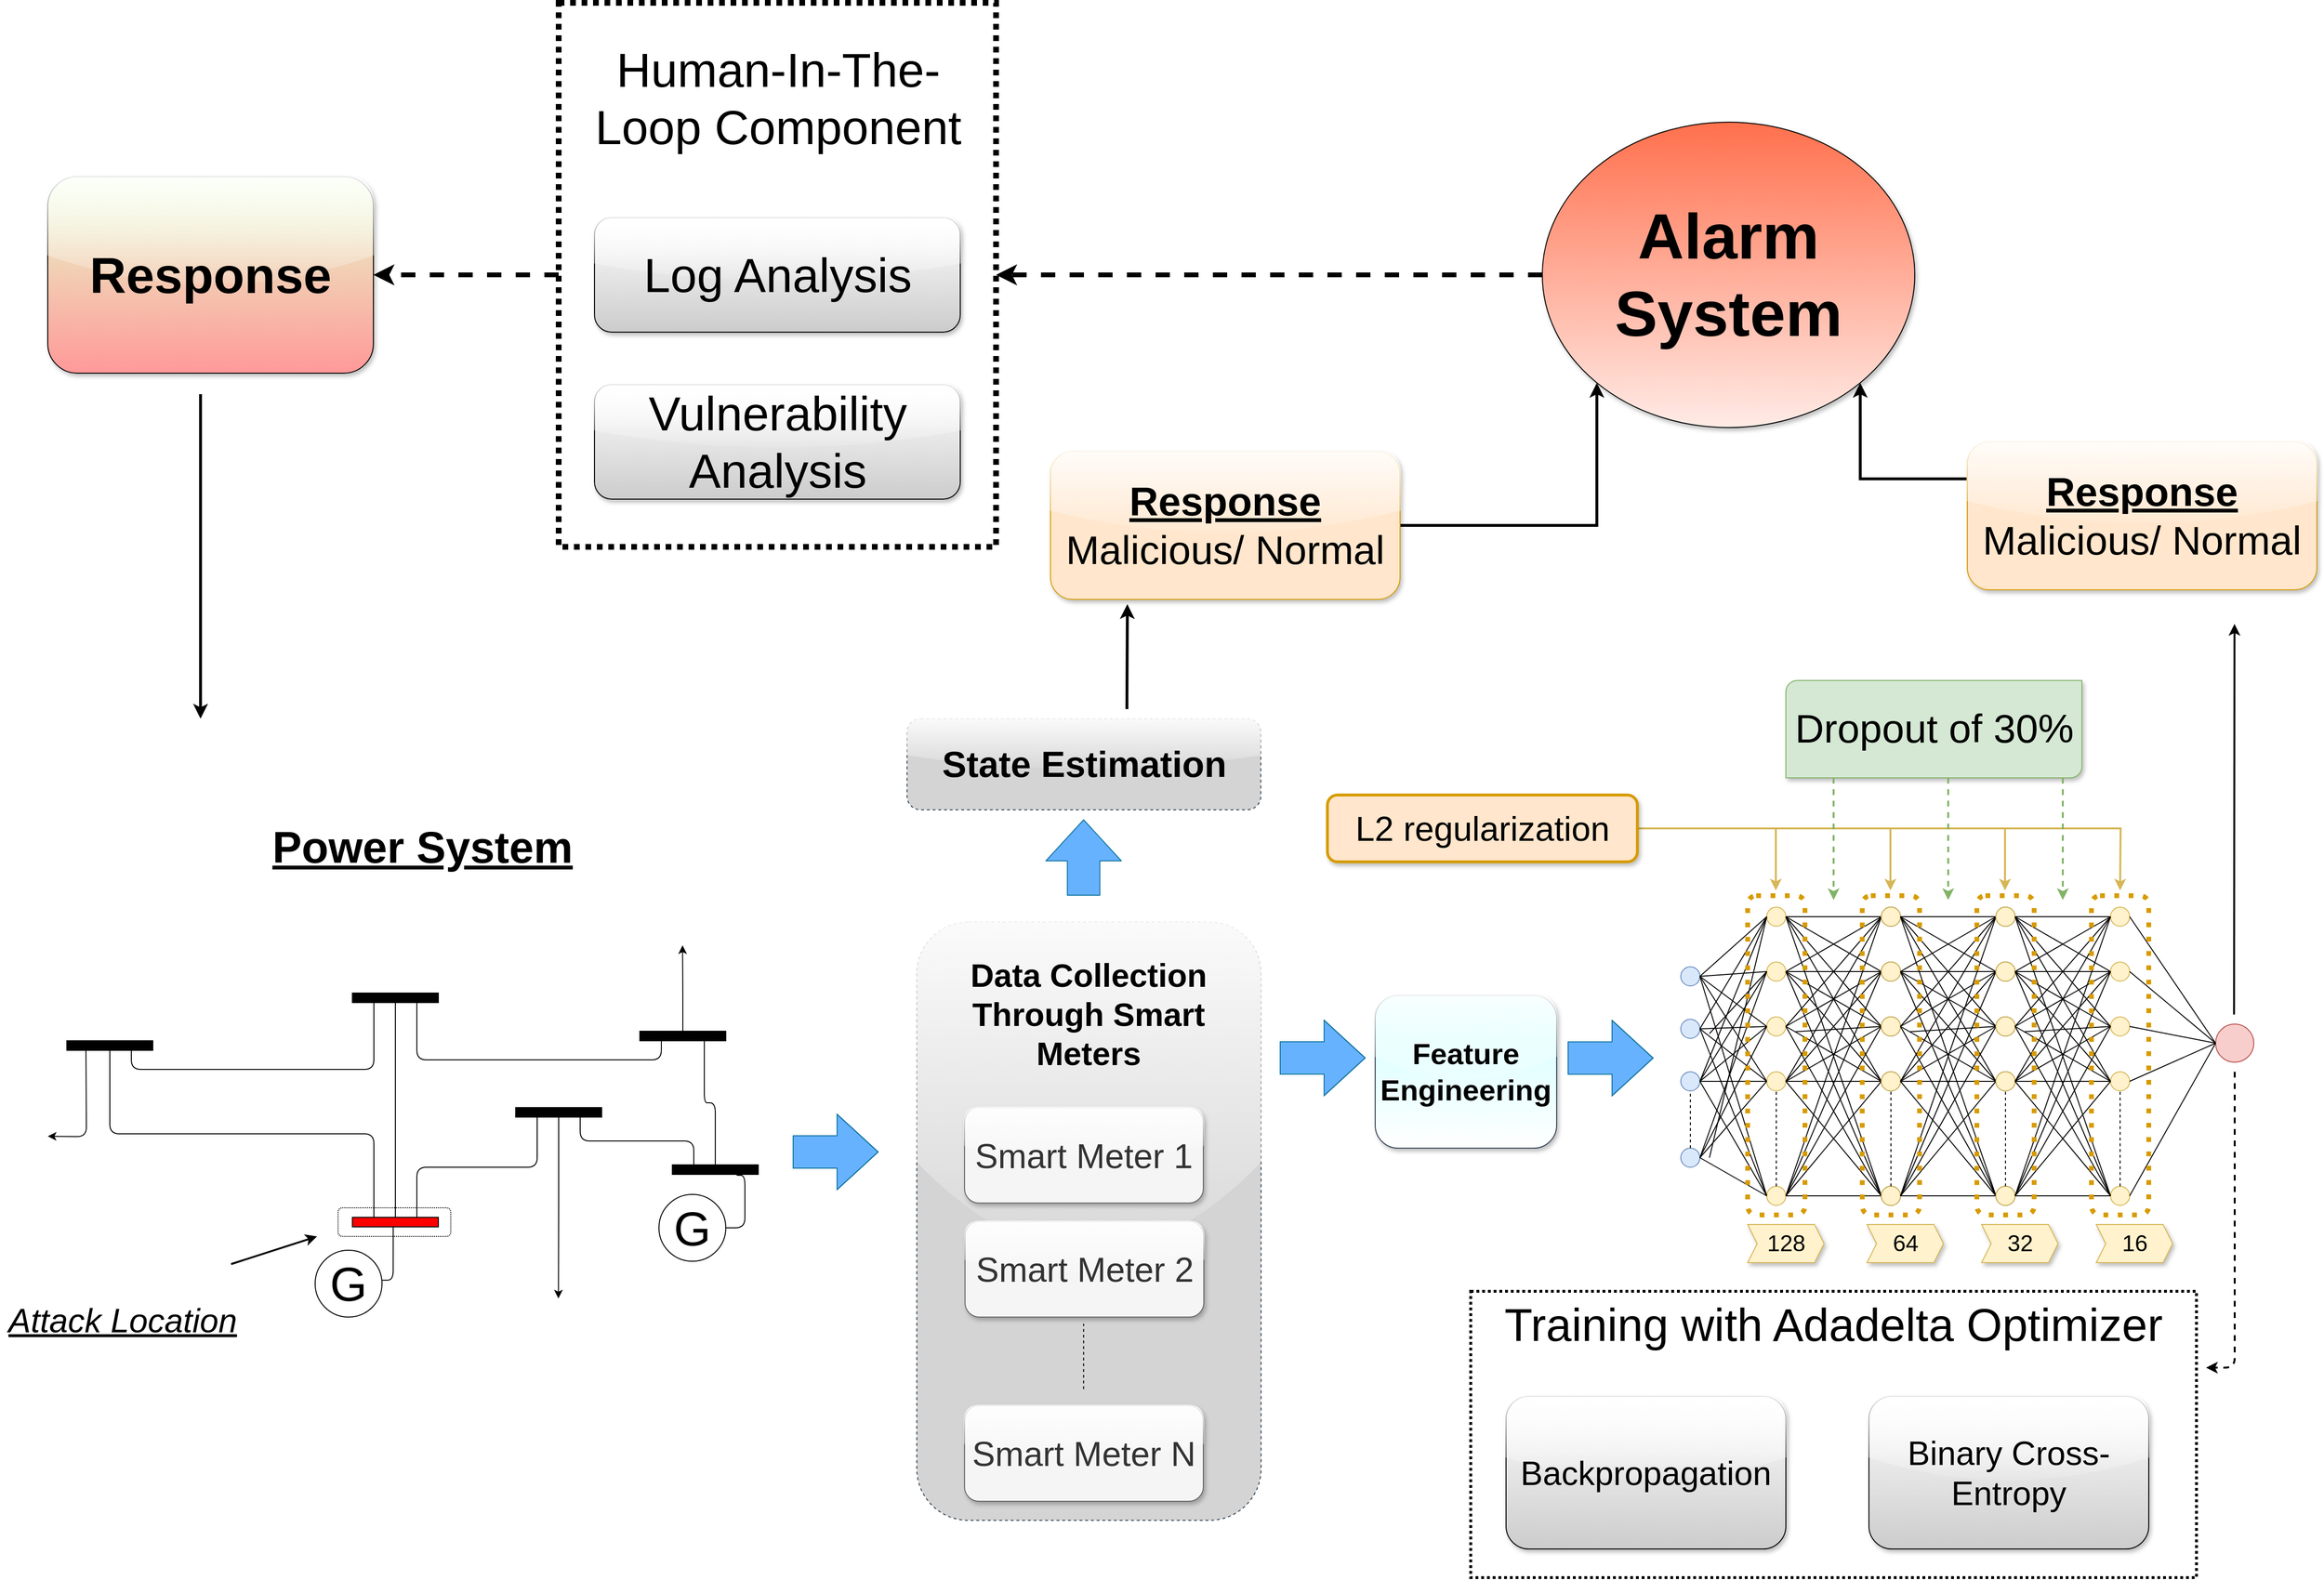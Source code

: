 <mxfile version="12.5.1" type="device"><diagram id="QYEzDwQ1jS1ctxKNKx_r" name="Page-1"><mxGraphModel dx="5543" dy="3537" grid="1" gridSize="10" guides="1" tooltips="1" connect="1" arrows="1" fold="1" page="1" pageScale="1" pageWidth="850" pageHeight="1100" math="0" shadow="0"><root><mxCell id="0"/><mxCell id="1" parent="0"/><mxCell id="-XHIglu5GrOCtu1h5aNj-3" value="" style="rounded=1;whiteSpace=wrap;html=1;dashed=1;strokeColor=#314354;fillColor=#D4D4D4;fontColor=#ffffff;fontSize=14;glass=1;" parent="1" vertex="1"><mxGeometry x="230" y="453" width="360.5" height="627" as="geometry"/></mxCell><mxCell id="-XHIglu5GrOCtu1h5aNj-5" value="Smart Meter 2" style="rounded=1;whiteSpace=wrap;html=1;fillColor=#f5f5f5;strokeColor=#666666;fontColor=#333333;fontSize=36;shadow=1;glass=1;" parent="1" vertex="1"><mxGeometry x="280.5" y="767" width="250" height="100" as="geometry"/></mxCell><mxCell id="-XHIglu5GrOCtu1h5aNj-6" value="Smart Meter N" style="rounded=1;whiteSpace=wrap;html=1;fillColor=#f5f5f5;strokeColor=#666666;fontColor=#333333;fontSize=36;shadow=1;glass=1;" parent="1" vertex="1"><mxGeometry x="280" y="960" width="250" height="100" as="geometry"/></mxCell><mxCell id="-XHIglu5GrOCtu1h5aNj-12" value="" style="endArrow=none;dashed=1;html=1;" parent="1" edge="1"><mxGeometry width="50" height="50" relative="1" as="geometry"><mxPoint x="404.66" y="942.5" as="sourcePoint"/><mxPoint x="404.66" y="874" as="targetPoint"/></mxGeometry></mxCell><mxCell id="-XHIglu5GrOCtu1h5aNj-14" value="Data Collection Through Smart Meters" style="rounded=1;whiteSpace=wrap;html=1;strokeColor=none;fillColor=none;fontSize=34;fontStyle=1" parent="1" vertex="1"><mxGeometry x="270.25" y="506" width="280" height="88" as="geometry"/></mxCell><mxCell id="-XHIglu5GrOCtu1h5aNj-15" value="" style="shape=flexArrow;endArrow=classic;html=1;endWidth=44;endSize=14;width=34;fillColor=#66B2FF;strokeColor=#10739e;" parent="1" edge="1"><mxGeometry width="50" height="50" relative="1" as="geometry"><mxPoint x="100" y="694" as="sourcePoint"/><mxPoint x="190" y="694" as="targetPoint"/><Array as="points"><mxPoint x="140" y="694"/></Array></mxGeometry></mxCell><mxCell id="-XHIglu5GrOCtu1h5aNj-16" value="&lt;span style=&quot;color: rgba(0 , 0 , 0 , 0) ; font-family: monospace ; font-size: 0px&quot;&gt;%3CmxGraphModel%3E%3Croot%3E%3CmxCell%20id%3D%220%22%2F%3E%3CmxCell%20id%3D%221%22%20parent%3D%220%22%2F%3E%3CmxCell%20id%3D%222%22%20value%3D%22%22%20style%3D%22rounded%3D1%3BwhiteSpace%3Dwrap%3Bhtml%3D1%3Bdashed%3D1%3BstrokeColor%3D%23314354%3BfillColor%3D%23D4D4D4%3BfontColor%3D%23ffffff%3B%22%20vertex%3D%221%22%20parent%3D%221%22%3E%3CmxGeometry%20x%3D%22433%22%20y%3D%22640%22%20width%3D%22155%22%20height%3D%22230%22%20as%3D%22geometry%22%2F%3E%3C%2FmxCell%3E%3C%2Froot%3E%3C%2FmxGraphModel%3E&lt;/span&gt;" style="text;html=1;align=center;verticalAlign=middle;resizable=0;points=[];;autosize=1;" parent="1" vertex="1"><mxGeometry x="1040" y="700" width="20" height="20" as="geometry"/></mxCell><mxCell id="-XHIglu5GrOCtu1h5aNj-17" value="&lt;font style=&quot;font-size: 38px;&quot; color=&quot;#000000&quot;&gt;State Estimation&lt;/font&gt;" style="rounded=1;whiteSpace=wrap;html=1;dashed=1;strokeColor=#314354;fillColor=#D4D4D4;fontColor=#ffffff;fontSize=38;fontStyle=1;glass=1;" parent="1" vertex="1"><mxGeometry x="219.75" y="240" width="370.5" height="95.5" as="geometry"/></mxCell><mxCell id="x4ixSR2vpyXNt4ig7lM3-1" value="" style="shape=flexArrow;endArrow=classic;html=1;endWidth=44;endSize=14;width=34;fillColor=#66B2FF;strokeColor=#10739e;" parent="1" edge="1"><mxGeometry width="50" height="50" relative="1" as="geometry"><mxPoint x="404.67" y="425.5" as="sourcePoint"/><mxPoint x="404.67" y="345.5" as="targetPoint"/><Array as="points"/></mxGeometry></mxCell><mxCell id="x4ixSR2vpyXNt4ig7lM3-2" value="" style="shape=flexArrow;endArrow=classic;html=1;endWidth=44;endSize=14;width=34;fillColor=#66B2FF;strokeColor=#10739e;" parent="1" edge="1"><mxGeometry width="50" height="50" relative="1" as="geometry"><mxPoint x="610" y="595.5" as="sourcePoint"/><mxPoint x="700" y="595.5" as="targetPoint"/><Array as="points"><mxPoint x="650" y="595.5"/></Array></mxGeometry></mxCell><mxCell id="x4ixSR2vpyXNt4ig7lM3-6" value="" style="ellipse;whiteSpace=wrap;html=1;aspect=fixed;fillColor=#dae8fc;strokeColor=#6c8ebf;" parent="1" vertex="1"><mxGeometry x="1030" y="500" width="20" height="20" as="geometry"/></mxCell><mxCell id="x4ixSR2vpyXNt4ig7lM3-7" value="" style="ellipse;whiteSpace=wrap;html=1;aspect=fixed;fillColor=#dae8fc;strokeColor=#6c8ebf;" parent="1" vertex="1"><mxGeometry x="1030" y="555" width="20" height="20" as="geometry"/></mxCell><mxCell id="x4ixSR2vpyXNt4ig7lM3-8" value="" style="ellipse;whiteSpace=wrap;html=1;aspect=fixed;fillColor=#dae8fc;strokeColor=#6c8ebf;" parent="1" vertex="1"><mxGeometry x="1030" y="610" width="20" height="20" as="geometry"/></mxCell><mxCell id="x4ixSR2vpyXNt4ig7lM3-9" value="" style="ellipse;whiteSpace=wrap;html=1;aspect=fixed;fillColor=#dae8fc;strokeColor=#6c8ebf;" parent="1" vertex="1"><mxGeometry x="1030" y="690" width="20" height="20" as="geometry"/></mxCell><mxCell id="x4ixSR2vpyXNt4ig7lM3-10" value="" style="endArrow=none;dashed=1;html=1;entryX=0.5;entryY=1;entryDx=0;entryDy=0;exitX=0.5;exitY=0;exitDx=0;exitDy=0;" parent="1" source="x4ixSR2vpyXNt4ig7lM3-9" target="x4ixSR2vpyXNt4ig7lM3-8" edge="1"><mxGeometry width="50" height="50" relative="1" as="geometry"><mxPoint x="1020" y="670" as="sourcePoint"/><mxPoint x="1070" y="620" as="targetPoint"/></mxGeometry></mxCell><mxCell id="x4ixSR2vpyXNt4ig7lM3-11" value="" style="ellipse;whiteSpace=wrap;html=1;aspect=fixed;fillColor=#fff2cc;strokeColor=#d6b656;" parent="1" vertex="1"><mxGeometry x="1120" y="437.5" width="20" height="20" as="geometry"/></mxCell><mxCell id="x4ixSR2vpyXNt4ig7lM3-12" value="" style="ellipse;whiteSpace=wrap;html=1;aspect=fixed;fillColor=#fff2cc;strokeColor=#d6b656;" parent="1" vertex="1"><mxGeometry x="1120" y="495" width="20" height="20" as="geometry"/></mxCell><mxCell id="x4ixSR2vpyXNt4ig7lM3-13" value="" style="ellipse;whiteSpace=wrap;html=1;aspect=fixed;fillColor=#fff2cc;strokeColor=#d6b656;" parent="1" vertex="1"><mxGeometry x="1120" y="552.5" width="20" height="20" as="geometry"/></mxCell><mxCell id="x4ixSR2vpyXNt4ig7lM3-14" value="" style="ellipse;whiteSpace=wrap;html=1;aspect=fixed;fillColor=#fff2cc;strokeColor=#d6b656;" parent="1" vertex="1"><mxGeometry x="1120" y="610" width="20" height="20" as="geometry"/></mxCell><mxCell id="x4ixSR2vpyXNt4ig7lM3-15" value="" style="ellipse;whiteSpace=wrap;html=1;aspect=fixed;fillColor=#fff2cc;strokeColor=#d6b656;" parent="1" vertex="1"><mxGeometry x="1120" y="730" width="20" height="20" as="geometry"/></mxCell><mxCell id="x4ixSR2vpyXNt4ig7lM3-16" value="" style="endArrow=none;dashed=1;html=1;entryX=0.5;entryY=1;entryDx=0;entryDy=0;exitX=0.5;exitY=0;exitDx=0;exitDy=0;" parent="1" source="x4ixSR2vpyXNt4ig7lM3-15" target="x4ixSR2vpyXNt4ig7lM3-14" edge="1"><mxGeometry width="50" height="50" relative="1" as="geometry"><mxPoint x="1030" y="830" as="sourcePoint"/><mxPoint x="1080" y="780" as="targetPoint"/></mxGeometry></mxCell><mxCell id="x4ixSR2vpyXNt4ig7lM3-17" value="" style="ellipse;whiteSpace=wrap;html=1;aspect=fixed;" parent="1" vertex="1"><mxGeometry x="1240" y="437.5" width="20" height="20" as="geometry"/></mxCell><mxCell id="x4ixSR2vpyXNt4ig7lM3-18" value="" style="ellipse;whiteSpace=wrap;html=1;aspect=fixed;" parent="1" vertex="1"><mxGeometry x="1240" y="495" width="20" height="20" as="geometry"/></mxCell><mxCell id="x4ixSR2vpyXNt4ig7lM3-19" value="" style="ellipse;whiteSpace=wrap;html=1;aspect=fixed;" parent="1" vertex="1"><mxGeometry x="1240" y="552.5" width="20" height="20" as="geometry"/></mxCell><mxCell id="x4ixSR2vpyXNt4ig7lM3-20" value="" style="ellipse;whiteSpace=wrap;html=1;aspect=fixed;" parent="1" vertex="1"><mxGeometry x="1240" y="610" width="20" height="20" as="geometry"/></mxCell><mxCell id="x4ixSR2vpyXNt4ig7lM3-21" value="" style="ellipse;whiteSpace=wrap;html=1;aspect=fixed;" parent="1" vertex="1"><mxGeometry x="1240" y="730" width="20" height="20" as="geometry"/></mxCell><mxCell id="x4ixSR2vpyXNt4ig7lM3-22" value="" style="endArrow=none;dashed=1;html=1;entryX=0.5;entryY=1;entryDx=0;entryDy=0;exitX=0.5;exitY=0;exitDx=0;exitDy=0;" parent="1" source="x4ixSR2vpyXNt4ig7lM3-21" target="x4ixSR2vpyXNt4ig7lM3-20" edge="1"><mxGeometry width="50" height="50" relative="1" as="geometry"><mxPoint x="1150" y="830" as="sourcePoint"/><mxPoint x="1200" y="780" as="targetPoint"/></mxGeometry></mxCell><mxCell id="x4ixSR2vpyXNt4ig7lM3-23" value="" style="ellipse;whiteSpace=wrap;html=1;aspect=fixed;fillColor=#f8cecc;strokeColor=#b85450;" parent="1" vertex="1"><mxGeometry x="1590" y="560" width="40" height="40" as="geometry"/></mxCell><mxCell id="x4ixSR2vpyXNt4ig7lM3-24" value="" style="endArrow=none;html=1;entryX=0;entryY=0.5;entryDx=0;entryDy=0;exitX=1;exitY=0.5;exitDx=0;exitDy=0;" parent="1" source="x4ixSR2vpyXNt4ig7lM3-6" target="x4ixSR2vpyXNt4ig7lM3-11" edge="1"><mxGeometry width="50" height="50" relative="1" as="geometry"><mxPoint x="1030" y="830" as="sourcePoint"/><mxPoint x="1080" y="780" as="targetPoint"/></mxGeometry></mxCell><mxCell id="x4ixSR2vpyXNt4ig7lM3-25" value="" style="endArrow=none;html=1;entryX=0;entryY=0.5;entryDx=0;entryDy=0;exitX=1;exitY=0.5;exitDx=0;exitDy=0;" parent="1" source="x4ixSR2vpyXNt4ig7lM3-6" target="x4ixSR2vpyXNt4ig7lM3-12" edge="1"><mxGeometry width="50" height="50" relative="1" as="geometry"><mxPoint x="1030" y="830" as="sourcePoint"/><mxPoint x="1080" y="780" as="targetPoint"/></mxGeometry></mxCell><mxCell id="x4ixSR2vpyXNt4ig7lM3-26" value="" style="endArrow=none;html=1;entryX=0;entryY=0.5;entryDx=0;entryDy=0;exitX=1;exitY=0.5;exitDx=0;exitDy=0;" parent="1" source="x4ixSR2vpyXNt4ig7lM3-6" target="x4ixSR2vpyXNt4ig7lM3-13" edge="1"><mxGeometry width="50" height="50" relative="1" as="geometry"><mxPoint x="1030" y="830" as="sourcePoint"/><mxPoint x="1080" y="780" as="targetPoint"/></mxGeometry></mxCell><mxCell id="x4ixSR2vpyXNt4ig7lM3-27" value="" style="endArrow=none;html=1;entryX=1;entryY=0.5;entryDx=0;entryDy=0;exitX=0;exitY=0.5;exitDx=0;exitDy=0;" parent="1" source="x4ixSR2vpyXNt4ig7lM3-14" target="x4ixSR2vpyXNt4ig7lM3-6" edge="1"><mxGeometry width="50" height="50" relative="1" as="geometry"><mxPoint x="1030" y="830" as="sourcePoint"/><mxPoint x="1080" y="780" as="targetPoint"/></mxGeometry></mxCell><mxCell id="x4ixSR2vpyXNt4ig7lM3-28" value="" style="endArrow=none;html=1;entryX=0;entryY=0.5;entryDx=0;entryDy=0;exitX=1;exitY=0.5;exitDx=0;exitDy=0;" parent="1" source="x4ixSR2vpyXNt4ig7lM3-6" target="x4ixSR2vpyXNt4ig7lM3-15" edge="1"><mxGeometry width="50" height="50" relative="1" as="geometry"><mxPoint x="1030" y="830" as="sourcePoint"/><mxPoint x="1080" y="780" as="targetPoint"/></mxGeometry></mxCell><mxCell id="x4ixSR2vpyXNt4ig7lM3-29" value="" style="endArrow=none;html=1;entryX=0;entryY=0.5;entryDx=0;entryDy=0;exitX=1;exitY=0.5;exitDx=0;exitDy=0;" parent="1" source="x4ixSR2vpyXNt4ig7lM3-7" target="x4ixSR2vpyXNt4ig7lM3-11" edge="1"><mxGeometry width="50" height="50" relative="1" as="geometry"><mxPoint x="1030" y="830" as="sourcePoint"/><mxPoint x="1080" y="780" as="targetPoint"/></mxGeometry></mxCell><mxCell id="x4ixSR2vpyXNt4ig7lM3-30" value="" style="endArrow=none;html=1;entryX=0;entryY=0.5;entryDx=0;entryDy=0;" parent="1" target="x4ixSR2vpyXNt4ig7lM3-12" edge="1"><mxGeometry width="50" height="50" relative="1" as="geometry"><mxPoint x="1060" y="570" as="sourcePoint"/><mxPoint x="1080" y="780" as="targetPoint"/></mxGeometry></mxCell><mxCell id="x4ixSR2vpyXNt4ig7lM3-31" value="" style="endArrow=none;html=1;entryX=0;entryY=0.5;entryDx=0;entryDy=0;exitX=1;exitY=0.5;exitDx=0;exitDy=0;" parent="1" source="x4ixSR2vpyXNt4ig7lM3-8" target="x4ixSR2vpyXNt4ig7lM3-13" edge="1"><mxGeometry width="50" height="50" relative="1" as="geometry"><mxPoint x="1030" y="830" as="sourcePoint"/><mxPoint x="1080" y="780" as="targetPoint"/></mxGeometry></mxCell><mxCell id="x4ixSR2vpyXNt4ig7lM3-32" value="" style="endArrow=none;html=1;entryX=0;entryY=0.5;entryDx=0;entryDy=0;exitX=1;exitY=0.5;exitDx=0;exitDy=0;" parent="1" source="x4ixSR2vpyXNt4ig7lM3-8" target="x4ixSR2vpyXNt4ig7lM3-14" edge="1"><mxGeometry width="50" height="50" relative="1" as="geometry"><mxPoint x="1030" y="830" as="sourcePoint"/><mxPoint x="1080" y="780" as="targetPoint"/></mxGeometry></mxCell><mxCell id="x4ixSR2vpyXNt4ig7lM3-33" value="" style="endArrow=none;html=1;entryX=0;entryY=0.5;entryDx=0;entryDy=0;exitX=1;exitY=0.5;exitDx=0;exitDy=0;" parent="1" source="x4ixSR2vpyXNt4ig7lM3-8" target="x4ixSR2vpyXNt4ig7lM3-15" edge="1"><mxGeometry width="50" height="50" relative="1" as="geometry"><mxPoint x="1030" y="830" as="sourcePoint"/><mxPoint x="1080" y="780" as="targetPoint"/></mxGeometry></mxCell><mxCell id="x4ixSR2vpyXNt4ig7lM3-34" value="" style="endArrow=none;html=1;entryX=0;entryY=0.5;entryDx=0;entryDy=0;" parent="1" target="x4ixSR2vpyXNt4ig7lM3-11" edge="1"><mxGeometry width="50" height="50" relative="1" as="geometry"><mxPoint x="1060" y="700" as="sourcePoint"/><mxPoint x="1080" y="780" as="targetPoint"/></mxGeometry></mxCell><mxCell id="x4ixSR2vpyXNt4ig7lM3-35" value="" style="endArrow=none;html=1;entryX=0;entryY=0.5;entryDx=0;entryDy=0;exitX=1;exitY=0.5;exitDx=0;exitDy=0;" parent="1" source="x4ixSR2vpyXNt4ig7lM3-9" target="x4ixSR2vpyXNt4ig7lM3-13" edge="1"><mxGeometry width="50" height="50" relative="1" as="geometry"><mxPoint x="1030" y="830" as="sourcePoint"/><mxPoint x="1080" y="780" as="targetPoint"/></mxGeometry></mxCell><mxCell id="x4ixSR2vpyXNt4ig7lM3-36" value="" style="endArrow=none;html=1;exitX=1;exitY=0.5;exitDx=0;exitDy=0;entryX=0;entryY=0.5;entryDx=0;entryDy=0;" parent="1" source="x4ixSR2vpyXNt4ig7lM3-9" target="x4ixSR2vpyXNt4ig7lM3-12" edge="1"><mxGeometry width="50" height="50" relative="1" as="geometry"><mxPoint x="1030" y="830" as="sourcePoint"/><mxPoint x="1080" y="780" as="targetPoint"/></mxGeometry></mxCell><mxCell id="x4ixSR2vpyXNt4ig7lM3-37" value="" style="endArrow=none;html=1;entryX=0;entryY=0.5;entryDx=0;entryDy=0;exitX=1;exitY=0.5;exitDx=0;exitDy=0;" parent="1" source="x4ixSR2vpyXNt4ig7lM3-9" target="x4ixSR2vpyXNt4ig7lM3-14" edge="1"><mxGeometry width="50" height="50" relative="1" as="geometry"><mxPoint x="1030" y="830" as="sourcePoint"/><mxPoint x="1080" y="780" as="targetPoint"/></mxGeometry></mxCell><mxCell id="x4ixSR2vpyXNt4ig7lM3-38" value="" style="endArrow=none;html=1;entryX=0;entryY=0.5;entryDx=0;entryDy=0;exitX=1;exitY=0.5;exitDx=0;exitDy=0;" parent="1" source="x4ixSR2vpyXNt4ig7lM3-9" target="x4ixSR2vpyXNt4ig7lM3-15" edge="1"><mxGeometry width="50" height="50" relative="1" as="geometry"><mxPoint x="1030" y="830" as="sourcePoint"/><mxPoint x="1080" y="780" as="targetPoint"/></mxGeometry></mxCell><mxCell id="x4ixSR2vpyXNt4ig7lM3-39" value="" style="endArrow=none;html=1;entryX=0;entryY=0.5;entryDx=0;entryDy=0;exitX=1;exitY=0.5;exitDx=0;exitDy=0;" parent="1" source="x4ixSR2vpyXNt4ig7lM3-11" target="x4ixSR2vpyXNt4ig7lM3-17" edge="1"><mxGeometry width="50" height="50" relative="1" as="geometry"><mxPoint x="1030" y="830" as="sourcePoint"/><mxPoint x="1080" y="780" as="targetPoint"/></mxGeometry></mxCell><mxCell id="x4ixSR2vpyXNt4ig7lM3-40" value="" style="endArrow=none;html=1;entryX=0;entryY=0.5;entryDx=0;entryDy=0;exitX=1;exitY=0.5;exitDx=0;exitDy=0;" parent="1" source="x4ixSR2vpyXNt4ig7lM3-12" target="x4ixSR2vpyXNt4ig7lM3-17" edge="1"><mxGeometry width="50" height="50" relative="1" as="geometry"><mxPoint x="1030" y="830" as="sourcePoint"/><mxPoint x="1080" y="780" as="targetPoint"/></mxGeometry></mxCell><mxCell id="x4ixSR2vpyXNt4ig7lM3-41" value="" style="endArrow=none;html=1;entryX=0;entryY=0.5;entryDx=0;entryDy=0;exitX=1;exitY=0.5;exitDx=0;exitDy=0;" parent="1" source="x4ixSR2vpyXNt4ig7lM3-13" target="x4ixSR2vpyXNt4ig7lM3-17" edge="1"><mxGeometry width="50" height="50" relative="1" as="geometry"><mxPoint x="1150" y="560" as="sourcePoint"/><mxPoint x="1080" y="780" as="targetPoint"/></mxGeometry></mxCell><mxCell id="x4ixSR2vpyXNt4ig7lM3-42" value="" style="endArrow=none;html=1;entryX=0;entryY=0.5;entryDx=0;entryDy=0;exitX=1;exitY=0.5;exitDx=0;exitDy=0;" parent="1" source="x4ixSR2vpyXNt4ig7lM3-14" target="x4ixSR2vpyXNt4ig7lM3-17" edge="1"><mxGeometry width="50" height="50" relative="1" as="geometry"><mxPoint x="1030" y="830" as="sourcePoint"/><mxPoint x="1080" y="780" as="targetPoint"/></mxGeometry></mxCell><mxCell id="x4ixSR2vpyXNt4ig7lM3-43" value="" style="endArrow=none;html=1;entryX=0;entryY=0.5;entryDx=0;entryDy=0;exitX=1;exitY=0.5;exitDx=0;exitDy=0;" parent="1" source="x4ixSR2vpyXNt4ig7lM3-15" target="x4ixSR2vpyXNt4ig7lM3-17" edge="1"><mxGeometry width="50" height="50" relative="1" as="geometry"><mxPoint x="1030" y="830" as="sourcePoint"/><mxPoint x="1080" y="780" as="targetPoint"/></mxGeometry></mxCell><mxCell id="x4ixSR2vpyXNt4ig7lM3-44" value="" style="endArrow=none;html=1;entryX=0;entryY=0.5;entryDx=0;entryDy=0;exitX=1;exitY=0.5;exitDx=0;exitDy=0;" parent="1" source="x4ixSR2vpyXNt4ig7lM3-12" target="x4ixSR2vpyXNt4ig7lM3-18" edge="1"><mxGeometry width="50" height="50" relative="1" as="geometry"><mxPoint x="1030" y="830" as="sourcePoint"/><mxPoint x="1080" y="780" as="targetPoint"/></mxGeometry></mxCell><mxCell id="x4ixSR2vpyXNt4ig7lM3-45" value="" style="endArrow=none;html=1;entryX=0;entryY=0.5;entryDx=0;entryDy=0;exitX=1;exitY=0.5;exitDx=0;exitDy=0;" parent="1" source="x4ixSR2vpyXNt4ig7lM3-11" target="x4ixSR2vpyXNt4ig7lM3-18" edge="1"><mxGeometry width="50" height="50" relative="1" as="geometry"><mxPoint x="1030" y="830" as="sourcePoint"/><mxPoint x="1080" y="780" as="targetPoint"/></mxGeometry></mxCell><mxCell id="x4ixSR2vpyXNt4ig7lM3-46" value="" style="endArrow=none;html=1;entryX=0;entryY=0.5;entryDx=0;entryDy=0;exitX=1;exitY=0.5;exitDx=0;exitDy=0;" parent="1" source="x4ixSR2vpyXNt4ig7lM3-13" target="x4ixSR2vpyXNt4ig7lM3-18" edge="1"><mxGeometry width="50" height="50" relative="1" as="geometry"><mxPoint x="1030" y="830" as="sourcePoint"/><mxPoint x="1080" y="780" as="targetPoint"/></mxGeometry></mxCell><mxCell id="x4ixSR2vpyXNt4ig7lM3-47" value="" style="endArrow=none;html=1;entryX=0;entryY=0.5;entryDx=0;entryDy=0;exitX=1;exitY=0.5;exitDx=0;exitDy=0;" parent="1" source="x4ixSR2vpyXNt4ig7lM3-14" target="x4ixSR2vpyXNt4ig7lM3-18" edge="1"><mxGeometry width="50" height="50" relative="1" as="geometry"><mxPoint x="1170" y="610" as="sourcePoint"/><mxPoint x="1080" y="780" as="targetPoint"/></mxGeometry></mxCell><mxCell id="x4ixSR2vpyXNt4ig7lM3-48" value="" style="endArrow=none;html=1;entryX=0;entryY=0.5;entryDx=0;entryDy=0;exitX=1;exitY=0.5;exitDx=0;exitDy=0;" parent="1" source="x4ixSR2vpyXNt4ig7lM3-15" target="x4ixSR2vpyXNt4ig7lM3-18" edge="1"><mxGeometry width="50" height="50" relative="1" as="geometry"><mxPoint x="1030" y="830" as="sourcePoint"/><mxPoint x="1080" y="780" as="targetPoint"/></mxGeometry></mxCell><mxCell id="x4ixSR2vpyXNt4ig7lM3-49" value="" style="endArrow=none;html=1;entryX=0;entryY=0.5;entryDx=0;entryDy=0;exitX=1;exitY=0.5;exitDx=0;exitDy=0;" parent="1" source="x4ixSR2vpyXNt4ig7lM3-14" target="x4ixSR2vpyXNt4ig7lM3-19" edge="1"><mxGeometry width="50" height="50" relative="1" as="geometry"><mxPoint x="1030" y="830" as="sourcePoint"/><mxPoint x="1080" y="780" as="targetPoint"/></mxGeometry></mxCell><mxCell id="x4ixSR2vpyXNt4ig7lM3-50" value="" style="endArrow=none;html=1;entryX=0;entryY=0.5;entryDx=0;entryDy=0;" parent="1" target="x4ixSR2vpyXNt4ig7lM3-19" edge="1"><mxGeometry width="50" height="50" relative="1" as="geometry"><mxPoint x="1150" y="568" as="sourcePoint"/><mxPoint x="1080" y="780" as="targetPoint"/></mxGeometry></mxCell><mxCell id="x4ixSR2vpyXNt4ig7lM3-51" value="" style="endArrow=none;html=1;entryX=0;entryY=0.5;entryDx=0;entryDy=0;exitX=1;exitY=0.5;exitDx=0;exitDy=0;" parent="1" source="x4ixSR2vpyXNt4ig7lM3-12" target="x4ixSR2vpyXNt4ig7lM3-19" edge="1"><mxGeometry width="50" height="50" relative="1" as="geometry"><mxPoint x="1030" y="830" as="sourcePoint"/><mxPoint x="1080" y="780" as="targetPoint"/></mxGeometry></mxCell><mxCell id="x4ixSR2vpyXNt4ig7lM3-52" value="" style="endArrow=none;html=1;entryX=0;entryY=0.5;entryDx=0;entryDy=0;exitX=1;exitY=0.5;exitDx=0;exitDy=0;" parent="1" source="x4ixSR2vpyXNt4ig7lM3-11" target="x4ixSR2vpyXNt4ig7lM3-19" edge="1"><mxGeometry width="50" height="50" relative="1" as="geometry"><mxPoint x="1030" y="830" as="sourcePoint"/><mxPoint x="1080" y="780" as="targetPoint"/></mxGeometry></mxCell><mxCell id="x4ixSR2vpyXNt4ig7lM3-53" value="" style="endArrow=none;html=1;entryX=0;entryY=0.5;entryDx=0;entryDy=0;exitX=1;exitY=0.5;exitDx=0;exitDy=0;" parent="1" source="x4ixSR2vpyXNt4ig7lM3-15" target="x4ixSR2vpyXNt4ig7lM3-19" edge="1"><mxGeometry width="50" height="50" relative="1" as="geometry"><mxPoint x="1030" y="830" as="sourcePoint"/><mxPoint x="1080" y="780" as="targetPoint"/></mxGeometry></mxCell><mxCell id="x4ixSR2vpyXNt4ig7lM3-54" value="" style="endArrow=none;html=1;entryX=0;entryY=0.5;entryDx=0;entryDy=0;exitX=1;exitY=0.5;exitDx=0;exitDy=0;" parent="1" source="x4ixSR2vpyXNt4ig7lM3-11" target="x4ixSR2vpyXNt4ig7lM3-20" edge="1"><mxGeometry width="50" height="50" relative="1" as="geometry"><mxPoint x="1030" y="830" as="sourcePoint"/><mxPoint x="1080" y="780" as="targetPoint"/></mxGeometry></mxCell><mxCell id="x4ixSR2vpyXNt4ig7lM3-55" value="" style="endArrow=none;html=1;entryX=0;entryY=0.5;entryDx=0;entryDy=0;exitX=1;exitY=0.5;exitDx=0;exitDy=0;" parent="1" source="x4ixSR2vpyXNt4ig7lM3-12" target="x4ixSR2vpyXNt4ig7lM3-20" edge="1"><mxGeometry width="50" height="50" relative="1" as="geometry"><mxPoint x="1030" y="830" as="sourcePoint"/><mxPoint x="1080" y="780" as="targetPoint"/></mxGeometry></mxCell><mxCell id="x4ixSR2vpyXNt4ig7lM3-56" value="" style="endArrow=none;html=1;entryX=0;entryY=0.5;entryDx=0;entryDy=0;exitX=1;exitY=0.5;exitDx=0;exitDy=0;" parent="1" source="x4ixSR2vpyXNt4ig7lM3-13" target="x4ixSR2vpyXNt4ig7lM3-20" edge="1"><mxGeometry width="50" height="50" relative="1" as="geometry"><mxPoint x="1030" y="830" as="sourcePoint"/><mxPoint x="1080" y="780" as="targetPoint"/></mxGeometry></mxCell><mxCell id="x4ixSR2vpyXNt4ig7lM3-57" value="" style="endArrow=none;html=1;entryX=0;entryY=0.5;entryDx=0;entryDy=0;exitX=1;exitY=0.5;exitDx=0;exitDy=0;" parent="1" source="x4ixSR2vpyXNt4ig7lM3-14" target="x4ixSR2vpyXNt4ig7lM3-20" edge="1"><mxGeometry width="50" height="50" relative="1" as="geometry"><mxPoint x="1030" y="830" as="sourcePoint"/><mxPoint x="1080" y="780" as="targetPoint"/></mxGeometry></mxCell><mxCell id="x4ixSR2vpyXNt4ig7lM3-58" value="" style="endArrow=none;html=1;entryX=0;entryY=0.5;entryDx=0;entryDy=0;exitX=1;exitY=0.5;exitDx=0;exitDy=0;" parent="1" source="x4ixSR2vpyXNt4ig7lM3-15" target="x4ixSR2vpyXNt4ig7lM3-20" edge="1"><mxGeometry width="50" height="50" relative="1" as="geometry"><mxPoint x="1030" y="830" as="sourcePoint"/><mxPoint x="1080" y="780" as="targetPoint"/></mxGeometry></mxCell><mxCell id="x4ixSR2vpyXNt4ig7lM3-59" value="" style="endArrow=none;html=1;entryX=0;entryY=0.5;entryDx=0;entryDy=0;exitX=1;exitY=0.5;exitDx=0;exitDy=0;" parent="1" source="x4ixSR2vpyXNt4ig7lM3-15" target="x4ixSR2vpyXNt4ig7lM3-21" edge="1"><mxGeometry width="50" height="50" relative="1" as="geometry"><mxPoint x="1030" y="830" as="sourcePoint"/><mxPoint x="1080" y="780" as="targetPoint"/></mxGeometry></mxCell><mxCell id="x4ixSR2vpyXNt4ig7lM3-60" value="" style="endArrow=none;html=1;entryX=0;entryY=0.5;entryDx=0;entryDy=0;exitX=1;exitY=0.5;exitDx=0;exitDy=0;" parent="1" source="x4ixSR2vpyXNt4ig7lM3-14" target="x4ixSR2vpyXNt4ig7lM3-21" edge="1"><mxGeometry width="50" height="50" relative="1" as="geometry"><mxPoint x="1030" y="830" as="sourcePoint"/><mxPoint x="1080" y="780" as="targetPoint"/></mxGeometry></mxCell><mxCell id="x4ixSR2vpyXNt4ig7lM3-61" value="" style="endArrow=none;html=1;entryX=0;entryY=0.5;entryDx=0;entryDy=0;exitX=1;exitY=0.5;exitDx=0;exitDy=0;" parent="1" source="x4ixSR2vpyXNt4ig7lM3-13" target="x4ixSR2vpyXNt4ig7lM3-21" edge="1"><mxGeometry width="50" height="50" relative="1" as="geometry"><mxPoint x="1030" y="830" as="sourcePoint"/><mxPoint x="1080" y="780" as="targetPoint"/></mxGeometry></mxCell><mxCell id="x4ixSR2vpyXNt4ig7lM3-62" value="" style="endArrow=none;html=1;entryX=0;entryY=0.5;entryDx=0;entryDy=0;exitX=1;exitY=0.5;exitDx=0;exitDy=0;" parent="1" source="x4ixSR2vpyXNt4ig7lM3-12" target="x4ixSR2vpyXNt4ig7lM3-21" edge="1"><mxGeometry width="50" height="50" relative="1" as="geometry"><mxPoint x="1030" y="830" as="sourcePoint"/><mxPoint x="1080" y="780" as="targetPoint"/></mxGeometry></mxCell><mxCell id="x4ixSR2vpyXNt4ig7lM3-63" value="" style="endArrow=none;html=1;entryX=0;entryY=0.5;entryDx=0;entryDy=0;exitX=1;exitY=0.5;exitDx=0;exitDy=0;" parent="1" source="x4ixSR2vpyXNt4ig7lM3-11" target="x4ixSR2vpyXNt4ig7lM3-21" edge="1"><mxGeometry width="50" height="50" relative="1" as="geometry"><mxPoint x="1030" y="830" as="sourcePoint"/><mxPoint x="1080" y="780" as="targetPoint"/></mxGeometry></mxCell><mxCell id="x4ixSR2vpyXNt4ig7lM3-64" value="" style="ellipse;whiteSpace=wrap;html=1;aspect=fixed;fillColor=#fff2cc;strokeColor=#d6b656;" parent="1" vertex="1"><mxGeometry x="1240" y="437.5" width="20" height="20" as="geometry"/></mxCell><mxCell id="x4ixSR2vpyXNt4ig7lM3-65" value="" style="ellipse;whiteSpace=wrap;html=1;aspect=fixed;fillColor=#fff2cc;strokeColor=#d6b656;" parent="1" vertex="1"><mxGeometry x="1240" y="495" width="20" height="20" as="geometry"/></mxCell><mxCell id="x4ixSR2vpyXNt4ig7lM3-66" value="" style="ellipse;whiteSpace=wrap;html=1;aspect=fixed;fillColor=#fff2cc;strokeColor=#d6b656;" parent="1" vertex="1"><mxGeometry x="1240" y="552.5" width="20" height="20" as="geometry"/></mxCell><mxCell id="x4ixSR2vpyXNt4ig7lM3-67" value="" style="ellipse;whiteSpace=wrap;html=1;aspect=fixed;fillColor=#fff2cc;strokeColor=#d6b656;" parent="1" vertex="1"><mxGeometry x="1240" y="610" width="20" height="20" as="geometry"/></mxCell><mxCell id="x4ixSR2vpyXNt4ig7lM3-68" value="" style="ellipse;whiteSpace=wrap;html=1;aspect=fixed;fillColor=#fff2cc;strokeColor=#d6b656;" parent="1" vertex="1"><mxGeometry x="1240" y="730" width="20" height="20" as="geometry"/></mxCell><mxCell id="x4ixSR2vpyXNt4ig7lM3-69" value="" style="endArrow=none;dashed=1;html=1;entryX=0.5;entryY=1;entryDx=0;entryDy=0;exitX=0.5;exitY=0;exitDx=0;exitDy=0;" parent="1" source="x4ixSR2vpyXNt4ig7lM3-68" target="x4ixSR2vpyXNt4ig7lM3-67" edge="1"><mxGeometry width="50" height="50" relative="1" as="geometry"><mxPoint x="1150" y="830" as="sourcePoint"/><mxPoint x="1200" y="780" as="targetPoint"/></mxGeometry></mxCell><mxCell id="x4ixSR2vpyXNt4ig7lM3-70" value="" style="ellipse;whiteSpace=wrap;html=1;aspect=fixed;" parent="1" vertex="1"><mxGeometry x="1360" y="437.5" width="20" height="20" as="geometry"/></mxCell><mxCell id="x4ixSR2vpyXNt4ig7lM3-71" value="" style="ellipse;whiteSpace=wrap;html=1;aspect=fixed;" parent="1" vertex="1"><mxGeometry x="1360" y="495" width="20" height="20" as="geometry"/></mxCell><mxCell id="x4ixSR2vpyXNt4ig7lM3-72" value="" style="ellipse;whiteSpace=wrap;html=1;aspect=fixed;" parent="1" vertex="1"><mxGeometry x="1360" y="552.5" width="20" height="20" as="geometry"/></mxCell><mxCell id="x4ixSR2vpyXNt4ig7lM3-73" value="" style="ellipse;whiteSpace=wrap;html=1;aspect=fixed;" parent="1" vertex="1"><mxGeometry x="1360" y="610" width="20" height="20" as="geometry"/></mxCell><mxCell id="x4ixSR2vpyXNt4ig7lM3-74" value="" style="ellipse;whiteSpace=wrap;html=1;aspect=fixed;" parent="1" vertex="1"><mxGeometry x="1360" y="730" width="20" height="20" as="geometry"/></mxCell><mxCell id="x4ixSR2vpyXNt4ig7lM3-75" value="" style="endArrow=none;dashed=1;html=1;entryX=0.5;entryY=1;entryDx=0;entryDy=0;exitX=0.5;exitY=0;exitDx=0;exitDy=0;" parent="1" source="x4ixSR2vpyXNt4ig7lM3-74" target="x4ixSR2vpyXNt4ig7lM3-73" edge="1"><mxGeometry width="50" height="50" relative="1" as="geometry"><mxPoint x="1270" y="830" as="sourcePoint"/><mxPoint x="1320" y="780" as="targetPoint"/></mxGeometry></mxCell><mxCell id="x4ixSR2vpyXNt4ig7lM3-76" value="" style="endArrow=none;html=1;entryX=0;entryY=0.5;entryDx=0;entryDy=0;exitX=1;exitY=0.5;exitDx=0;exitDy=0;" parent="1" source="x4ixSR2vpyXNt4ig7lM3-64" target="x4ixSR2vpyXNt4ig7lM3-70" edge="1"><mxGeometry width="50" height="50" relative="1" as="geometry"><mxPoint x="1150" y="830" as="sourcePoint"/><mxPoint x="1200" y="780" as="targetPoint"/></mxGeometry></mxCell><mxCell id="x4ixSR2vpyXNt4ig7lM3-77" value="" style="endArrow=none;html=1;entryX=0;entryY=0.5;entryDx=0;entryDy=0;exitX=1;exitY=0.5;exitDx=0;exitDy=0;" parent="1" source="x4ixSR2vpyXNt4ig7lM3-65" target="x4ixSR2vpyXNt4ig7lM3-70" edge="1"><mxGeometry width="50" height="50" relative="1" as="geometry"><mxPoint x="1150" y="830" as="sourcePoint"/><mxPoint x="1200" y="780" as="targetPoint"/></mxGeometry></mxCell><mxCell id="x4ixSR2vpyXNt4ig7lM3-78" value="" style="endArrow=none;html=1;entryX=0;entryY=0.5;entryDx=0;entryDy=0;exitX=1;exitY=0.5;exitDx=0;exitDy=0;" parent="1" source="x4ixSR2vpyXNt4ig7lM3-66" target="x4ixSR2vpyXNt4ig7lM3-70" edge="1"><mxGeometry width="50" height="50" relative="1" as="geometry"><mxPoint x="1270" y="560" as="sourcePoint"/><mxPoint x="1200" y="780" as="targetPoint"/></mxGeometry></mxCell><mxCell id="x4ixSR2vpyXNt4ig7lM3-79" value="" style="endArrow=none;html=1;entryX=0;entryY=0.5;entryDx=0;entryDy=0;exitX=1;exitY=0.5;exitDx=0;exitDy=0;" parent="1" source="x4ixSR2vpyXNt4ig7lM3-67" target="x4ixSR2vpyXNt4ig7lM3-70" edge="1"><mxGeometry width="50" height="50" relative="1" as="geometry"><mxPoint x="1150" y="830" as="sourcePoint"/><mxPoint x="1200" y="780" as="targetPoint"/></mxGeometry></mxCell><mxCell id="x4ixSR2vpyXNt4ig7lM3-80" value="" style="endArrow=none;html=1;entryX=0;entryY=0.5;entryDx=0;entryDy=0;exitX=1;exitY=0.5;exitDx=0;exitDy=0;" parent="1" source="x4ixSR2vpyXNt4ig7lM3-68" target="x4ixSR2vpyXNt4ig7lM3-70" edge="1"><mxGeometry width="50" height="50" relative="1" as="geometry"><mxPoint x="1150" y="830" as="sourcePoint"/><mxPoint x="1200" y="780" as="targetPoint"/></mxGeometry></mxCell><mxCell id="x4ixSR2vpyXNt4ig7lM3-81" value="" style="endArrow=none;html=1;entryX=0;entryY=0.5;entryDx=0;entryDy=0;exitX=1;exitY=0.5;exitDx=0;exitDy=0;" parent="1" source="x4ixSR2vpyXNt4ig7lM3-65" target="x4ixSR2vpyXNt4ig7lM3-71" edge="1"><mxGeometry width="50" height="50" relative="1" as="geometry"><mxPoint x="1150" y="830" as="sourcePoint"/><mxPoint x="1200" y="780" as="targetPoint"/></mxGeometry></mxCell><mxCell id="x4ixSR2vpyXNt4ig7lM3-82" value="" style="endArrow=none;html=1;entryX=0;entryY=0.5;entryDx=0;entryDy=0;exitX=1;exitY=0.5;exitDx=0;exitDy=0;" parent="1" source="x4ixSR2vpyXNt4ig7lM3-64" target="x4ixSR2vpyXNt4ig7lM3-71" edge="1"><mxGeometry width="50" height="50" relative="1" as="geometry"><mxPoint x="1150" y="830" as="sourcePoint"/><mxPoint x="1200" y="780" as="targetPoint"/></mxGeometry></mxCell><mxCell id="x4ixSR2vpyXNt4ig7lM3-83" value="" style="endArrow=none;html=1;entryX=0;entryY=0.5;entryDx=0;entryDy=0;exitX=1;exitY=0.5;exitDx=0;exitDy=0;" parent="1" source="x4ixSR2vpyXNt4ig7lM3-66" target="x4ixSR2vpyXNt4ig7lM3-71" edge="1"><mxGeometry width="50" height="50" relative="1" as="geometry"><mxPoint x="1150" y="830" as="sourcePoint"/><mxPoint x="1200" y="780" as="targetPoint"/></mxGeometry></mxCell><mxCell id="x4ixSR2vpyXNt4ig7lM3-84" value="" style="endArrow=none;html=1;entryX=0;entryY=0.5;entryDx=0;entryDy=0;exitX=1;exitY=0.5;exitDx=0;exitDy=0;" parent="1" source="x4ixSR2vpyXNt4ig7lM3-67" target="x4ixSR2vpyXNt4ig7lM3-71" edge="1"><mxGeometry width="50" height="50" relative="1" as="geometry"><mxPoint x="1290" y="610" as="sourcePoint"/><mxPoint x="1200" y="780" as="targetPoint"/></mxGeometry></mxCell><mxCell id="x4ixSR2vpyXNt4ig7lM3-85" value="" style="endArrow=none;html=1;entryX=0;entryY=0.5;entryDx=0;entryDy=0;exitX=1;exitY=0.5;exitDx=0;exitDy=0;" parent="1" source="x4ixSR2vpyXNt4ig7lM3-68" target="x4ixSR2vpyXNt4ig7lM3-71" edge="1"><mxGeometry width="50" height="50" relative="1" as="geometry"><mxPoint x="1150" y="830" as="sourcePoint"/><mxPoint x="1200" y="780" as="targetPoint"/></mxGeometry></mxCell><mxCell id="x4ixSR2vpyXNt4ig7lM3-86" value="" style="endArrow=none;html=1;entryX=0;entryY=0.5;entryDx=0;entryDy=0;exitX=1;exitY=0.5;exitDx=0;exitDy=0;" parent="1" source="x4ixSR2vpyXNt4ig7lM3-67" target="x4ixSR2vpyXNt4ig7lM3-72" edge="1"><mxGeometry width="50" height="50" relative="1" as="geometry"><mxPoint x="1150" y="830" as="sourcePoint"/><mxPoint x="1200" y="780" as="targetPoint"/></mxGeometry></mxCell><mxCell id="x4ixSR2vpyXNt4ig7lM3-87" value="" style="endArrow=none;html=1;entryX=0;entryY=0.5;entryDx=0;entryDy=0;" parent="1" target="x4ixSR2vpyXNt4ig7lM3-72" edge="1"><mxGeometry width="50" height="50" relative="1" as="geometry"><mxPoint x="1270" y="568" as="sourcePoint"/><mxPoint x="1200" y="780" as="targetPoint"/></mxGeometry></mxCell><mxCell id="x4ixSR2vpyXNt4ig7lM3-88" value="" style="endArrow=none;html=1;entryX=0;entryY=0.5;entryDx=0;entryDy=0;exitX=1;exitY=0.5;exitDx=0;exitDy=0;" parent="1" source="x4ixSR2vpyXNt4ig7lM3-65" target="x4ixSR2vpyXNt4ig7lM3-72" edge="1"><mxGeometry width="50" height="50" relative="1" as="geometry"><mxPoint x="1150" y="830" as="sourcePoint"/><mxPoint x="1200" y="780" as="targetPoint"/></mxGeometry></mxCell><mxCell id="x4ixSR2vpyXNt4ig7lM3-89" value="" style="endArrow=none;html=1;entryX=0;entryY=0.5;entryDx=0;entryDy=0;exitX=1;exitY=0.5;exitDx=0;exitDy=0;" parent="1" source="x4ixSR2vpyXNt4ig7lM3-64" target="x4ixSR2vpyXNt4ig7lM3-72" edge="1"><mxGeometry width="50" height="50" relative="1" as="geometry"><mxPoint x="1150" y="830" as="sourcePoint"/><mxPoint x="1200" y="780" as="targetPoint"/></mxGeometry></mxCell><mxCell id="x4ixSR2vpyXNt4ig7lM3-90" value="" style="endArrow=none;html=1;entryX=0;entryY=0.5;entryDx=0;entryDy=0;exitX=1;exitY=0.5;exitDx=0;exitDy=0;" parent="1" source="x4ixSR2vpyXNt4ig7lM3-68" target="x4ixSR2vpyXNt4ig7lM3-72" edge="1"><mxGeometry width="50" height="50" relative="1" as="geometry"><mxPoint x="1150" y="830" as="sourcePoint"/><mxPoint x="1200" y="780" as="targetPoint"/></mxGeometry></mxCell><mxCell id="x4ixSR2vpyXNt4ig7lM3-91" value="" style="endArrow=none;html=1;entryX=0;entryY=0.5;entryDx=0;entryDy=0;exitX=1;exitY=0.5;exitDx=0;exitDy=0;" parent="1" source="x4ixSR2vpyXNt4ig7lM3-64" target="x4ixSR2vpyXNt4ig7lM3-73" edge="1"><mxGeometry width="50" height="50" relative="1" as="geometry"><mxPoint x="1150" y="830" as="sourcePoint"/><mxPoint x="1200" y="780" as="targetPoint"/></mxGeometry></mxCell><mxCell id="x4ixSR2vpyXNt4ig7lM3-92" value="" style="endArrow=none;html=1;entryX=0;entryY=0.5;entryDx=0;entryDy=0;exitX=1;exitY=0.5;exitDx=0;exitDy=0;" parent="1" source="x4ixSR2vpyXNt4ig7lM3-65" target="x4ixSR2vpyXNt4ig7lM3-73" edge="1"><mxGeometry width="50" height="50" relative="1" as="geometry"><mxPoint x="1150" y="830" as="sourcePoint"/><mxPoint x="1200" y="780" as="targetPoint"/></mxGeometry></mxCell><mxCell id="x4ixSR2vpyXNt4ig7lM3-93" value="" style="endArrow=none;html=1;entryX=0;entryY=0.5;entryDx=0;entryDy=0;exitX=1;exitY=0.5;exitDx=0;exitDy=0;" parent="1" source="x4ixSR2vpyXNt4ig7lM3-66" target="x4ixSR2vpyXNt4ig7lM3-73" edge="1"><mxGeometry width="50" height="50" relative="1" as="geometry"><mxPoint x="1150" y="830" as="sourcePoint"/><mxPoint x="1200" y="780" as="targetPoint"/></mxGeometry></mxCell><mxCell id="x4ixSR2vpyXNt4ig7lM3-94" value="" style="endArrow=none;html=1;entryX=0;entryY=0.5;entryDx=0;entryDy=0;exitX=1;exitY=0.5;exitDx=0;exitDy=0;" parent="1" source="x4ixSR2vpyXNt4ig7lM3-67" target="x4ixSR2vpyXNt4ig7lM3-73" edge="1"><mxGeometry width="50" height="50" relative="1" as="geometry"><mxPoint x="1150" y="830" as="sourcePoint"/><mxPoint x="1200" y="780" as="targetPoint"/></mxGeometry></mxCell><mxCell id="x4ixSR2vpyXNt4ig7lM3-95" value="" style="endArrow=none;html=1;entryX=0;entryY=0.5;entryDx=0;entryDy=0;exitX=1;exitY=0.5;exitDx=0;exitDy=0;" parent="1" source="x4ixSR2vpyXNt4ig7lM3-68" target="x4ixSR2vpyXNt4ig7lM3-73" edge="1"><mxGeometry width="50" height="50" relative="1" as="geometry"><mxPoint x="1150" y="830" as="sourcePoint"/><mxPoint x="1200" y="780" as="targetPoint"/></mxGeometry></mxCell><mxCell id="x4ixSR2vpyXNt4ig7lM3-96" value="" style="endArrow=none;html=1;entryX=0;entryY=0.5;entryDx=0;entryDy=0;exitX=1;exitY=0.5;exitDx=0;exitDy=0;" parent="1" source="x4ixSR2vpyXNt4ig7lM3-68" target="x4ixSR2vpyXNt4ig7lM3-74" edge="1"><mxGeometry width="50" height="50" relative="1" as="geometry"><mxPoint x="1150" y="830" as="sourcePoint"/><mxPoint x="1200" y="780" as="targetPoint"/></mxGeometry></mxCell><mxCell id="x4ixSR2vpyXNt4ig7lM3-97" value="" style="endArrow=none;html=1;entryX=0;entryY=0.5;entryDx=0;entryDy=0;exitX=1;exitY=0.5;exitDx=0;exitDy=0;" parent="1" source="x4ixSR2vpyXNt4ig7lM3-67" target="x4ixSR2vpyXNt4ig7lM3-74" edge="1"><mxGeometry width="50" height="50" relative="1" as="geometry"><mxPoint x="1150" y="830" as="sourcePoint"/><mxPoint x="1200" y="780" as="targetPoint"/></mxGeometry></mxCell><mxCell id="x4ixSR2vpyXNt4ig7lM3-98" value="" style="endArrow=none;html=1;entryX=0;entryY=0.5;entryDx=0;entryDy=0;exitX=1;exitY=0.5;exitDx=0;exitDy=0;" parent="1" source="x4ixSR2vpyXNt4ig7lM3-66" target="x4ixSR2vpyXNt4ig7lM3-74" edge="1"><mxGeometry width="50" height="50" relative="1" as="geometry"><mxPoint x="1150" y="830" as="sourcePoint"/><mxPoint x="1200" y="780" as="targetPoint"/></mxGeometry></mxCell><mxCell id="x4ixSR2vpyXNt4ig7lM3-99" value="" style="endArrow=none;html=1;entryX=0;entryY=0.5;entryDx=0;entryDy=0;exitX=1;exitY=0.5;exitDx=0;exitDy=0;" parent="1" source="x4ixSR2vpyXNt4ig7lM3-65" target="x4ixSR2vpyXNt4ig7lM3-74" edge="1"><mxGeometry width="50" height="50" relative="1" as="geometry"><mxPoint x="1150" y="830" as="sourcePoint"/><mxPoint x="1200" y="780" as="targetPoint"/></mxGeometry></mxCell><mxCell id="x4ixSR2vpyXNt4ig7lM3-100" value="" style="endArrow=none;html=1;entryX=0;entryY=0.5;entryDx=0;entryDy=0;exitX=1;exitY=0.5;exitDx=0;exitDy=0;" parent="1" source="x4ixSR2vpyXNt4ig7lM3-64" target="x4ixSR2vpyXNt4ig7lM3-74" edge="1"><mxGeometry width="50" height="50" relative="1" as="geometry"><mxPoint x="1150" y="830" as="sourcePoint"/><mxPoint x="1200" y="780" as="targetPoint"/></mxGeometry></mxCell><mxCell id="x4ixSR2vpyXNt4ig7lM3-101" value="" style="ellipse;whiteSpace=wrap;html=1;aspect=fixed;fillColor=#fff2cc;strokeColor=#d6b656;" parent="1" vertex="1"><mxGeometry x="1360" y="437.5" width="20" height="20" as="geometry"/></mxCell><mxCell id="x4ixSR2vpyXNt4ig7lM3-102" value="" style="ellipse;whiteSpace=wrap;html=1;aspect=fixed;fillColor=#fff2cc;strokeColor=#d6b656;" parent="1" vertex="1"><mxGeometry x="1360" y="495" width="20" height="20" as="geometry"/></mxCell><mxCell id="x4ixSR2vpyXNt4ig7lM3-103" value="" style="ellipse;whiteSpace=wrap;html=1;aspect=fixed;fillColor=#fff2cc;strokeColor=#d6b656;" parent="1" vertex="1"><mxGeometry x="1360" y="552.5" width="20" height="20" as="geometry"/></mxCell><mxCell id="x4ixSR2vpyXNt4ig7lM3-104" value="" style="ellipse;whiteSpace=wrap;html=1;aspect=fixed;fillColor=#fff2cc;strokeColor=#d6b656;" parent="1" vertex="1"><mxGeometry x="1360" y="610" width="20" height="20" as="geometry"/></mxCell><mxCell id="x4ixSR2vpyXNt4ig7lM3-105" value="" style="ellipse;whiteSpace=wrap;html=1;aspect=fixed;fillColor=#fff2cc;strokeColor=#d6b656;" parent="1" vertex="1"><mxGeometry x="1360" y="730" width="20" height="20" as="geometry"/></mxCell><mxCell id="x4ixSR2vpyXNt4ig7lM3-106" value="" style="endArrow=none;dashed=1;html=1;entryX=0.5;entryY=1;entryDx=0;entryDy=0;exitX=0.5;exitY=0;exitDx=0;exitDy=0;" parent="1" source="x4ixSR2vpyXNt4ig7lM3-105" target="x4ixSR2vpyXNt4ig7lM3-104" edge="1"><mxGeometry width="50" height="50" relative="1" as="geometry"><mxPoint x="1270" y="830" as="sourcePoint"/><mxPoint x="1320" y="780" as="targetPoint"/></mxGeometry></mxCell><mxCell id="x4ixSR2vpyXNt4ig7lM3-107" value="" style="ellipse;whiteSpace=wrap;html=1;aspect=fixed;fillColor=#fff2cc;strokeColor=#d6b656;" parent="1" vertex="1"><mxGeometry x="1480" y="437.5" width="20" height="20" as="geometry"/></mxCell><mxCell id="x4ixSR2vpyXNt4ig7lM3-108" value="" style="ellipse;whiteSpace=wrap;html=1;aspect=fixed;fillColor=#fff2cc;strokeColor=#d6b656;" parent="1" vertex="1"><mxGeometry x="1480" y="495" width="20" height="20" as="geometry"/></mxCell><mxCell id="x4ixSR2vpyXNt4ig7lM3-109" value="" style="ellipse;whiteSpace=wrap;html=1;aspect=fixed;fillColor=#fff2cc;strokeColor=#d6b656;" parent="1" vertex="1"><mxGeometry x="1480" y="552.5" width="20" height="20" as="geometry"/></mxCell><mxCell id="x4ixSR2vpyXNt4ig7lM3-110" value="" style="ellipse;whiteSpace=wrap;html=1;aspect=fixed;fillColor=#fff2cc;strokeColor=#d6b656;" parent="1" vertex="1"><mxGeometry x="1480" y="610" width="20" height="20" as="geometry"/></mxCell><mxCell id="x4ixSR2vpyXNt4ig7lM3-111" value="" style="ellipse;whiteSpace=wrap;html=1;aspect=fixed;fillColor=#fff2cc;strokeColor=#d6b656;" parent="1" vertex="1"><mxGeometry x="1480" y="730" width="20" height="20" as="geometry"/></mxCell><mxCell id="x4ixSR2vpyXNt4ig7lM3-112" value="" style="endArrow=none;dashed=1;html=1;entryX=0.5;entryY=1;entryDx=0;entryDy=0;exitX=0.5;exitY=0;exitDx=0;exitDy=0;" parent="1" source="x4ixSR2vpyXNt4ig7lM3-111" target="x4ixSR2vpyXNt4ig7lM3-110" edge="1"><mxGeometry width="50" height="50" relative="1" as="geometry"><mxPoint x="1390" y="830" as="sourcePoint"/><mxPoint x="1440" y="780" as="targetPoint"/></mxGeometry></mxCell><mxCell id="x4ixSR2vpyXNt4ig7lM3-113" value="" style="endArrow=none;html=1;entryX=0;entryY=0.5;entryDx=0;entryDy=0;exitX=1;exitY=0.5;exitDx=0;exitDy=0;" parent="1" source="x4ixSR2vpyXNt4ig7lM3-101" target="x4ixSR2vpyXNt4ig7lM3-107" edge="1"><mxGeometry width="50" height="50" relative="1" as="geometry"><mxPoint x="1270" y="830" as="sourcePoint"/><mxPoint x="1320" y="780" as="targetPoint"/></mxGeometry></mxCell><mxCell id="x4ixSR2vpyXNt4ig7lM3-114" value="" style="endArrow=none;html=1;entryX=0;entryY=0.5;entryDx=0;entryDy=0;exitX=1;exitY=0.5;exitDx=0;exitDy=0;" parent="1" source="x4ixSR2vpyXNt4ig7lM3-102" target="x4ixSR2vpyXNt4ig7lM3-107" edge="1"><mxGeometry width="50" height="50" relative="1" as="geometry"><mxPoint x="1270" y="830" as="sourcePoint"/><mxPoint x="1320" y="780" as="targetPoint"/></mxGeometry></mxCell><mxCell id="x4ixSR2vpyXNt4ig7lM3-115" value="" style="endArrow=none;html=1;entryX=0;entryY=0.5;entryDx=0;entryDy=0;exitX=1;exitY=0.5;exitDx=0;exitDy=0;" parent="1" source="x4ixSR2vpyXNt4ig7lM3-103" target="x4ixSR2vpyXNt4ig7lM3-107" edge="1"><mxGeometry width="50" height="50" relative="1" as="geometry"><mxPoint x="1390" y="560" as="sourcePoint"/><mxPoint x="1320" y="780" as="targetPoint"/></mxGeometry></mxCell><mxCell id="x4ixSR2vpyXNt4ig7lM3-116" value="" style="endArrow=none;html=1;entryX=0;entryY=0.5;entryDx=0;entryDy=0;exitX=1;exitY=0.5;exitDx=0;exitDy=0;" parent="1" source="x4ixSR2vpyXNt4ig7lM3-104" target="x4ixSR2vpyXNt4ig7lM3-107" edge="1"><mxGeometry width="50" height="50" relative="1" as="geometry"><mxPoint x="1270" y="830" as="sourcePoint"/><mxPoint x="1320" y="780" as="targetPoint"/></mxGeometry></mxCell><mxCell id="x4ixSR2vpyXNt4ig7lM3-117" value="" style="endArrow=none;html=1;entryX=0;entryY=0.5;entryDx=0;entryDy=0;exitX=1;exitY=0.5;exitDx=0;exitDy=0;" parent="1" source="x4ixSR2vpyXNt4ig7lM3-105" target="x4ixSR2vpyXNt4ig7lM3-107" edge="1"><mxGeometry width="50" height="50" relative="1" as="geometry"><mxPoint x="1270" y="830" as="sourcePoint"/><mxPoint x="1320" y="780" as="targetPoint"/></mxGeometry></mxCell><mxCell id="x4ixSR2vpyXNt4ig7lM3-118" value="" style="endArrow=none;html=1;entryX=0;entryY=0.5;entryDx=0;entryDy=0;exitX=1;exitY=0.5;exitDx=0;exitDy=0;" parent="1" source="x4ixSR2vpyXNt4ig7lM3-102" target="x4ixSR2vpyXNt4ig7lM3-108" edge="1"><mxGeometry width="50" height="50" relative="1" as="geometry"><mxPoint x="1270" y="830" as="sourcePoint"/><mxPoint x="1320" y="780" as="targetPoint"/></mxGeometry></mxCell><mxCell id="x4ixSR2vpyXNt4ig7lM3-119" value="" style="endArrow=none;html=1;entryX=0;entryY=0.5;entryDx=0;entryDy=0;exitX=1;exitY=0.5;exitDx=0;exitDy=0;" parent="1" source="x4ixSR2vpyXNt4ig7lM3-101" target="x4ixSR2vpyXNt4ig7lM3-108" edge="1"><mxGeometry width="50" height="50" relative="1" as="geometry"><mxPoint x="1270" y="830" as="sourcePoint"/><mxPoint x="1320" y="780" as="targetPoint"/></mxGeometry></mxCell><mxCell id="x4ixSR2vpyXNt4ig7lM3-120" value="" style="endArrow=none;html=1;entryX=0;entryY=0.5;entryDx=0;entryDy=0;exitX=1;exitY=0.5;exitDx=0;exitDy=0;" parent="1" source="x4ixSR2vpyXNt4ig7lM3-103" target="x4ixSR2vpyXNt4ig7lM3-108" edge="1"><mxGeometry width="50" height="50" relative="1" as="geometry"><mxPoint x="1270" y="830" as="sourcePoint"/><mxPoint x="1320" y="780" as="targetPoint"/></mxGeometry></mxCell><mxCell id="x4ixSR2vpyXNt4ig7lM3-121" value="" style="endArrow=none;html=1;entryX=0;entryY=0.5;entryDx=0;entryDy=0;exitX=1;exitY=0.5;exitDx=0;exitDy=0;" parent="1" source="x4ixSR2vpyXNt4ig7lM3-104" target="x4ixSR2vpyXNt4ig7lM3-108" edge="1"><mxGeometry width="50" height="50" relative="1" as="geometry"><mxPoint x="1410" y="610" as="sourcePoint"/><mxPoint x="1320" y="780" as="targetPoint"/></mxGeometry></mxCell><mxCell id="x4ixSR2vpyXNt4ig7lM3-122" value="" style="endArrow=none;html=1;entryX=0;entryY=0.5;entryDx=0;entryDy=0;exitX=1;exitY=0.5;exitDx=0;exitDy=0;" parent="1" source="x4ixSR2vpyXNt4ig7lM3-105" target="x4ixSR2vpyXNt4ig7lM3-108" edge="1"><mxGeometry width="50" height="50" relative="1" as="geometry"><mxPoint x="1270" y="830" as="sourcePoint"/><mxPoint x="1320" y="780" as="targetPoint"/></mxGeometry></mxCell><mxCell id="x4ixSR2vpyXNt4ig7lM3-123" value="" style="endArrow=none;html=1;entryX=0;entryY=0.5;entryDx=0;entryDy=0;exitX=1;exitY=0.5;exitDx=0;exitDy=0;" parent="1" source="x4ixSR2vpyXNt4ig7lM3-104" target="x4ixSR2vpyXNt4ig7lM3-109" edge="1"><mxGeometry width="50" height="50" relative="1" as="geometry"><mxPoint x="1270" y="830" as="sourcePoint"/><mxPoint x="1320" y="780" as="targetPoint"/></mxGeometry></mxCell><mxCell id="x4ixSR2vpyXNt4ig7lM3-124" value="" style="endArrow=none;html=1;entryX=0;entryY=0.5;entryDx=0;entryDy=0;" parent="1" target="x4ixSR2vpyXNt4ig7lM3-109" edge="1"><mxGeometry width="50" height="50" relative="1" as="geometry"><mxPoint x="1390" y="568" as="sourcePoint"/><mxPoint x="1320" y="780" as="targetPoint"/></mxGeometry></mxCell><mxCell id="x4ixSR2vpyXNt4ig7lM3-125" value="" style="endArrow=none;html=1;entryX=0;entryY=0.5;entryDx=0;entryDy=0;exitX=1;exitY=0.5;exitDx=0;exitDy=0;" parent="1" source="x4ixSR2vpyXNt4ig7lM3-102" target="x4ixSR2vpyXNt4ig7lM3-109" edge="1"><mxGeometry width="50" height="50" relative="1" as="geometry"><mxPoint x="1270" y="830" as="sourcePoint"/><mxPoint x="1320" y="780" as="targetPoint"/></mxGeometry></mxCell><mxCell id="x4ixSR2vpyXNt4ig7lM3-126" value="" style="endArrow=none;html=1;entryX=0;entryY=0.5;entryDx=0;entryDy=0;exitX=1;exitY=0.5;exitDx=0;exitDy=0;" parent="1" source="x4ixSR2vpyXNt4ig7lM3-101" target="x4ixSR2vpyXNt4ig7lM3-109" edge="1"><mxGeometry width="50" height="50" relative="1" as="geometry"><mxPoint x="1270" y="830" as="sourcePoint"/><mxPoint x="1320" y="780" as="targetPoint"/></mxGeometry></mxCell><mxCell id="x4ixSR2vpyXNt4ig7lM3-127" value="" style="endArrow=none;html=1;entryX=0;entryY=0.5;entryDx=0;entryDy=0;exitX=1;exitY=0.5;exitDx=0;exitDy=0;" parent="1" source="x4ixSR2vpyXNt4ig7lM3-105" target="x4ixSR2vpyXNt4ig7lM3-109" edge="1"><mxGeometry width="50" height="50" relative="1" as="geometry"><mxPoint x="1270" y="830" as="sourcePoint"/><mxPoint x="1320" y="780" as="targetPoint"/></mxGeometry></mxCell><mxCell id="x4ixSR2vpyXNt4ig7lM3-128" value="" style="endArrow=none;html=1;entryX=0;entryY=0.5;entryDx=0;entryDy=0;exitX=1;exitY=0.5;exitDx=0;exitDy=0;" parent="1" source="x4ixSR2vpyXNt4ig7lM3-101" target="x4ixSR2vpyXNt4ig7lM3-110" edge="1"><mxGeometry width="50" height="50" relative="1" as="geometry"><mxPoint x="1270" y="830" as="sourcePoint"/><mxPoint x="1320" y="780" as="targetPoint"/></mxGeometry></mxCell><mxCell id="x4ixSR2vpyXNt4ig7lM3-129" value="" style="endArrow=none;html=1;entryX=0;entryY=0.5;entryDx=0;entryDy=0;exitX=1;exitY=0.5;exitDx=0;exitDy=0;" parent="1" source="x4ixSR2vpyXNt4ig7lM3-102" target="x4ixSR2vpyXNt4ig7lM3-110" edge="1"><mxGeometry width="50" height="50" relative="1" as="geometry"><mxPoint x="1270" y="830" as="sourcePoint"/><mxPoint x="1320" y="780" as="targetPoint"/></mxGeometry></mxCell><mxCell id="x4ixSR2vpyXNt4ig7lM3-130" value="" style="endArrow=none;html=1;entryX=0;entryY=0.5;entryDx=0;entryDy=0;exitX=1;exitY=0.5;exitDx=0;exitDy=0;" parent="1" source="x4ixSR2vpyXNt4ig7lM3-103" target="x4ixSR2vpyXNt4ig7lM3-110" edge="1"><mxGeometry width="50" height="50" relative="1" as="geometry"><mxPoint x="1270" y="830" as="sourcePoint"/><mxPoint x="1320" y="780" as="targetPoint"/></mxGeometry></mxCell><mxCell id="x4ixSR2vpyXNt4ig7lM3-131" value="" style="endArrow=none;html=1;entryX=0;entryY=0.5;entryDx=0;entryDy=0;exitX=1;exitY=0.5;exitDx=0;exitDy=0;" parent="1" source="x4ixSR2vpyXNt4ig7lM3-104" target="x4ixSR2vpyXNt4ig7lM3-110" edge="1"><mxGeometry width="50" height="50" relative="1" as="geometry"><mxPoint x="1270" y="830" as="sourcePoint"/><mxPoint x="1320" y="780" as="targetPoint"/></mxGeometry></mxCell><mxCell id="x4ixSR2vpyXNt4ig7lM3-132" value="" style="endArrow=none;html=1;entryX=0;entryY=0.5;entryDx=0;entryDy=0;exitX=1;exitY=0.5;exitDx=0;exitDy=0;" parent="1" source="x4ixSR2vpyXNt4ig7lM3-105" target="x4ixSR2vpyXNt4ig7lM3-110" edge="1"><mxGeometry width="50" height="50" relative="1" as="geometry"><mxPoint x="1270" y="830" as="sourcePoint"/><mxPoint x="1320" y="780" as="targetPoint"/></mxGeometry></mxCell><mxCell id="x4ixSR2vpyXNt4ig7lM3-133" value="" style="endArrow=none;html=1;entryX=0;entryY=0.5;entryDx=0;entryDy=0;exitX=1;exitY=0.5;exitDx=0;exitDy=0;" parent="1" source="x4ixSR2vpyXNt4ig7lM3-105" target="x4ixSR2vpyXNt4ig7lM3-111" edge="1"><mxGeometry width="50" height="50" relative="1" as="geometry"><mxPoint x="1270" y="830" as="sourcePoint"/><mxPoint x="1320" y="780" as="targetPoint"/></mxGeometry></mxCell><mxCell id="x4ixSR2vpyXNt4ig7lM3-134" value="" style="endArrow=none;html=1;entryX=0;entryY=0.5;entryDx=0;entryDy=0;exitX=1;exitY=0.5;exitDx=0;exitDy=0;" parent="1" source="x4ixSR2vpyXNt4ig7lM3-104" target="x4ixSR2vpyXNt4ig7lM3-111" edge="1"><mxGeometry width="50" height="50" relative="1" as="geometry"><mxPoint x="1270" y="830" as="sourcePoint"/><mxPoint x="1320" y="780" as="targetPoint"/></mxGeometry></mxCell><mxCell id="x4ixSR2vpyXNt4ig7lM3-135" value="" style="endArrow=none;html=1;entryX=0;entryY=0.5;entryDx=0;entryDy=0;exitX=1;exitY=0.5;exitDx=0;exitDy=0;" parent="1" source="x4ixSR2vpyXNt4ig7lM3-103" target="x4ixSR2vpyXNt4ig7lM3-111" edge="1"><mxGeometry width="50" height="50" relative="1" as="geometry"><mxPoint x="1270" y="830" as="sourcePoint"/><mxPoint x="1320" y="780" as="targetPoint"/></mxGeometry></mxCell><mxCell id="x4ixSR2vpyXNt4ig7lM3-136" value="" style="endArrow=none;html=1;entryX=0;entryY=0.5;entryDx=0;entryDy=0;exitX=1;exitY=0.5;exitDx=0;exitDy=0;" parent="1" source="x4ixSR2vpyXNt4ig7lM3-102" target="x4ixSR2vpyXNt4ig7lM3-111" edge="1"><mxGeometry width="50" height="50" relative="1" as="geometry"><mxPoint x="1270" y="830" as="sourcePoint"/><mxPoint x="1320" y="780" as="targetPoint"/></mxGeometry></mxCell><mxCell id="x4ixSR2vpyXNt4ig7lM3-137" value="" style="endArrow=none;html=1;entryX=0;entryY=0.5;entryDx=0;entryDy=0;exitX=1;exitY=0.5;exitDx=0;exitDy=0;" parent="1" source="x4ixSR2vpyXNt4ig7lM3-101" target="x4ixSR2vpyXNt4ig7lM3-111" edge="1"><mxGeometry width="50" height="50" relative="1" as="geometry"><mxPoint x="1270" y="830" as="sourcePoint"/><mxPoint x="1320" y="780" as="targetPoint"/></mxGeometry></mxCell><mxCell id="x4ixSR2vpyXNt4ig7lM3-138" value="" style="endArrow=none;html=1;entryX=0;entryY=0.5;entryDx=0;entryDy=0;exitX=1;exitY=0.5;exitDx=0;exitDy=0;" parent="1" source="x4ixSR2vpyXNt4ig7lM3-107" target="x4ixSR2vpyXNt4ig7lM3-23" edge="1"><mxGeometry width="50" height="50" relative="1" as="geometry"><mxPoint x="1030" y="830" as="sourcePoint"/><mxPoint x="1080" y="780" as="targetPoint"/></mxGeometry></mxCell><mxCell id="x4ixSR2vpyXNt4ig7lM3-139" value="" style="endArrow=none;html=1;entryX=0;entryY=0.5;entryDx=0;entryDy=0;exitX=1;exitY=0.5;exitDx=0;exitDy=0;" parent="1" source="x4ixSR2vpyXNt4ig7lM3-108" target="x4ixSR2vpyXNt4ig7lM3-23" edge="1"><mxGeometry width="50" height="50" relative="1" as="geometry"><mxPoint x="1030" y="830" as="sourcePoint"/><mxPoint x="1080" y="780" as="targetPoint"/></mxGeometry></mxCell><mxCell id="x4ixSR2vpyXNt4ig7lM3-140" value="" style="endArrow=none;html=1;entryX=0;entryY=0.5;entryDx=0;entryDy=0;exitX=1;exitY=0.5;exitDx=0;exitDy=0;" parent="1" source="x4ixSR2vpyXNt4ig7lM3-109" target="x4ixSR2vpyXNt4ig7lM3-23" edge="1"><mxGeometry width="50" height="50" relative="1" as="geometry"><mxPoint x="1030" y="830" as="sourcePoint"/><mxPoint x="1080" y="780" as="targetPoint"/></mxGeometry></mxCell><mxCell id="x4ixSR2vpyXNt4ig7lM3-141" value="" style="endArrow=none;html=1;entryX=0;entryY=0.5;entryDx=0;entryDy=0;exitX=1;exitY=0.5;exitDx=0;exitDy=0;" parent="1" source="x4ixSR2vpyXNt4ig7lM3-110" target="x4ixSR2vpyXNt4ig7lM3-23" edge="1"><mxGeometry width="50" height="50" relative="1" as="geometry"><mxPoint x="1030" y="830" as="sourcePoint"/><mxPoint x="1080" y="780" as="targetPoint"/></mxGeometry></mxCell><mxCell id="x4ixSR2vpyXNt4ig7lM3-142" value="" style="endArrow=none;html=1;entryX=0;entryY=0.5;entryDx=0;entryDy=0;exitX=1;exitY=0.5;exitDx=0;exitDy=0;" parent="1" source="x4ixSR2vpyXNt4ig7lM3-111" target="x4ixSR2vpyXNt4ig7lM3-23" edge="1"><mxGeometry width="50" height="50" relative="1" as="geometry"><mxPoint x="1030" y="830" as="sourcePoint"/><mxPoint x="1080" y="780" as="targetPoint"/></mxGeometry></mxCell><mxCell id="x4ixSR2vpyXNt4ig7lM3-143" value="" style="endArrow=none;html=1;entryX=0;entryY=0.5;entryDx=0;entryDy=0;exitX=1;exitY=0.5;exitDx=0;exitDy=0;" parent="1" source="x4ixSR2vpyXNt4ig7lM3-7" target="x4ixSR2vpyXNt4ig7lM3-13" edge="1"><mxGeometry width="50" height="50" relative="1" as="geometry"><mxPoint x="1030" y="830" as="sourcePoint"/><mxPoint x="1080" y="780" as="targetPoint"/></mxGeometry></mxCell><mxCell id="x4ixSR2vpyXNt4ig7lM3-144" value="" style="endArrow=none;html=1;entryX=0;entryY=0.5;entryDx=0;entryDy=0;exitX=1;exitY=0.5;exitDx=0;exitDy=0;" parent="1" source="x4ixSR2vpyXNt4ig7lM3-7" target="x4ixSR2vpyXNt4ig7lM3-14" edge="1"><mxGeometry width="50" height="50" relative="1" as="geometry"><mxPoint x="1030" y="830" as="sourcePoint"/><mxPoint x="1080" y="780" as="targetPoint"/></mxGeometry></mxCell><mxCell id="x4ixSR2vpyXNt4ig7lM3-145" value="" style="endArrow=none;html=1;entryX=0;entryY=0.5;entryDx=0;entryDy=0;exitX=1;exitY=0.5;exitDx=0;exitDy=0;" parent="1" source="x4ixSR2vpyXNt4ig7lM3-7" target="x4ixSR2vpyXNt4ig7lM3-15" edge="1"><mxGeometry width="50" height="50" relative="1" as="geometry"><mxPoint x="1030" y="830" as="sourcePoint"/><mxPoint x="1080" y="780" as="targetPoint"/></mxGeometry></mxCell><mxCell id="x4ixSR2vpyXNt4ig7lM3-146" value="" style="endArrow=none;html=1;entryX=0;entryY=0.5;entryDx=0;entryDy=0;exitX=1;exitY=0.5;exitDx=0;exitDy=0;" parent="1" source="x4ixSR2vpyXNt4ig7lM3-8" target="x4ixSR2vpyXNt4ig7lM3-12" edge="1"><mxGeometry width="50" height="50" relative="1" as="geometry"><mxPoint x="1030" y="830" as="sourcePoint"/><mxPoint x="1080" y="780" as="targetPoint"/></mxGeometry></mxCell><mxCell id="x4ixSR2vpyXNt4ig7lM3-147" value="" style="endArrow=none;html=1;entryX=0;entryY=0.5;entryDx=0;entryDy=0;exitX=1;exitY=0.5;exitDx=0;exitDy=0;" parent="1" source="x4ixSR2vpyXNt4ig7lM3-8" target="x4ixSR2vpyXNt4ig7lM3-11" edge="1"><mxGeometry width="50" height="50" relative="1" as="geometry"><mxPoint x="1030" y="830" as="sourcePoint"/><mxPoint x="1080" y="780" as="targetPoint"/></mxGeometry></mxCell><mxCell id="x4ixSR2vpyXNt4ig7lM3-149" value="Dropout of 30%" style="verticalLabelPosition=middle;verticalAlign=middle;html=1;shape=mxgraph.basic.diag_round_rect;dx=6;labelPosition=center;align=center;fillColor=#d5e8d4;strokeColor=#82b366;fontSize=42;shadow=1;" parent="1" vertex="1"><mxGeometry x="1140" y="200" width="310" height="102" as="geometry"/></mxCell><mxCell id="x4ixSR2vpyXNt4ig7lM3-152" value="128" style="html=1;shadow=1;dashed=0;align=center;verticalAlign=middle;shape=mxgraph.arrows2.arrow;dy=0;dx=10;notch=10;fillColor=#fff2cc;strokeColor=#d6b656;fontSize=24;" parent="1" vertex="1"><mxGeometry x="1100" y="770" width="80" height="40" as="geometry"/></mxCell><mxCell id="x4ixSR2vpyXNt4ig7lM3-153" value="64" style="html=1;shadow=1;dashed=0;align=center;verticalAlign=middle;shape=mxgraph.arrows2.arrow;dy=0;dx=10;notch=10;fillColor=#fff2cc;strokeColor=#d6b656;fontSize=24;" parent="1" vertex="1"><mxGeometry x="1225" y="770" width="80" height="40" as="geometry"/></mxCell><mxCell id="x4ixSR2vpyXNt4ig7lM3-154" value="32" style="html=1;shadow=1;dashed=0;align=center;verticalAlign=middle;shape=mxgraph.arrows2.arrow;dy=0;dx=10;notch=10;fillColor=#fff2cc;strokeColor=#d6b656;fontSize=24;" parent="1" vertex="1"><mxGeometry x="1345" y="770" width="80" height="40" as="geometry"/></mxCell><mxCell id="x4ixSR2vpyXNt4ig7lM3-155" value="16" style="html=1;shadow=1;dashed=0;align=center;verticalAlign=middle;shape=mxgraph.arrows2.arrow;dy=0;dx=10;notch=10;fillColor=#fff2cc;strokeColor=#d6b656;fontSize=24;" parent="1" vertex="1"><mxGeometry x="1465" y="770" width="80" height="40" as="geometry"/></mxCell><mxCell id="x4ixSR2vpyXNt4ig7lM3-165" style="edgeStyle=orthogonalEdgeStyle;rounded=0;orthogonalLoop=1;jettySize=auto;html=1;exitX=0;exitY=0.25;exitDx=0;exitDy=0;strokeWidth=3;fontSize=24;entryX=1;entryY=1;entryDx=0;entryDy=0;" parent="1" source="x4ixSR2vpyXNt4ig7lM3-159" target="x4ixSR2vpyXNt4ig7lM3-163" edge="1"><mxGeometry relative="1" as="geometry"/></mxCell><mxCell id="x4ixSR2vpyXNt4ig7lM3-159" value="&lt;b style=&quot;font-size: 42px;&quot;&gt;&lt;u style=&quot;font-size: 42px;&quot;&gt;Response&lt;br style=&quot;font-size: 42px;&quot;&gt;&lt;/u&gt;&lt;/b&gt;Malicious/ Normal" style="rounded=1;whiteSpace=wrap;html=1;fillColor=#ffe6cc;fontSize=42;strokeColor=#d79b00;glass=1;shadow=1;" parent="1" vertex="1"><mxGeometry x="1330" y="-50" width="366" height="155" as="geometry"/></mxCell><mxCell id="x4ixSR2vpyXNt4ig7lM3-160" value="" style="endArrow=classic;html=1;fontSize=17;strokeWidth=2;" parent="1" edge="1"><mxGeometry width="50" height="50" relative="1" as="geometry"><mxPoint x="1609.29" y="550" as="sourcePoint"/><mxPoint x="1609.79" y="140.75" as="targetPoint"/></mxGeometry></mxCell><mxCell id="x4ixSR2vpyXNt4ig7lM3-161" value="" style="endArrow=classic;html=1;strokeWidth=3;fontSize=17;" parent="1" edge="1"><mxGeometry width="50" height="50" relative="1" as="geometry"><mxPoint x="450" y="230" as="sourcePoint"/><mxPoint x="450.5" y="120" as="targetPoint"/></mxGeometry></mxCell><mxCell id="x4ixSR2vpyXNt4ig7lM3-163" value="Alarm System" style="ellipse;whiteSpace=wrap;html=1;fillColor=#ff704d;fontSize=67;fontStyle=1;gradientColor=#ffebe6;shadow=1;" parent="1" vertex="1"><mxGeometry x="885" y="-385" width="390" height="320" as="geometry"/></mxCell><mxCell id="x4ixSR2vpyXNt4ig7lM3-166" value="Response" style="rounded=1;whiteSpace=wrap;html=1;fillColor=#E6FFCC;fontSize=53;fontStyle=1;gradientColor=#FF9999;glass=1;shadow=1;" parent="1" vertex="1"><mxGeometry x="-680" y="-328" width="341" height="206" as="geometry"/></mxCell><mxCell id="x4ixSR2vpyXNt4ig7lM3-177" value="Power System" style="rounded=0;whiteSpace=wrap;html=1;fillColor=none;fontSize=46;strokeColor=none;fontStyle=5" parent="1" vertex="1"><mxGeometry x="-490" y="302" width="405" height="146.5" as="geometry"/></mxCell><mxCell id="uoMv8Y07EVu5oLLJsawG-2" value="&lt;font style=&quot;font-size: 31px;&quot; color=&quot;#000000&quot;&gt;Feature Engineering&lt;/font&gt;" style="rounded=1;whiteSpace=wrap;html=1;strokeColor=#314354;fillColor=#CCFFFF;fontColor=#ffffff;fontSize=31;fontStyle=1;gradientColor=#ffffff;glass=1;shadow=1;" parent="1" vertex="1"><mxGeometry x="710" y="530" width="190" height="160" as="geometry"/></mxCell><mxCell id="uoMv8Y07EVu5oLLJsawG-36" style="edgeStyle=orthogonalEdgeStyle;rounded=1;orthogonalLoop=1;jettySize=auto;html=1;exitX=1;exitY=0.5;exitDx=0;exitDy=0;entryX=0.75;entryY=1;entryDx=0;entryDy=0;endArrow=none;endFill=0;strokeWidth=1;fontSize=25;" parent="1" source="uoMv8Y07EVu5oLLJsawG-11" target="uoMv8Y07EVu5oLLJsawG-18" edge="1"><mxGeometry relative="1" as="geometry"/></mxCell><mxCell id="uoMv8Y07EVu5oLLJsawG-11" value="G" style="ellipse;whiteSpace=wrap;html=1;aspect=fixed;fontSize=50;verticalAlign=middle;" parent="1" vertex="1"><mxGeometry x="-40" y="738.5" width="70" height="70" as="geometry"/></mxCell><mxCell id="uoMv8Y07EVu5oLLJsawG-27" style="edgeStyle=orthogonalEdgeStyle;rounded=1;orthogonalLoop=1;jettySize=auto;html=1;exitX=0.5;exitY=1;exitDx=0;exitDy=0;entryX=0.25;entryY=0;entryDx=0;entryDy=0;endArrow=none;endFill=0;strokeWidth=1;fontSize=25;" parent="1" source="uoMv8Y07EVu5oLLJsawG-14" target="uoMv8Y07EVu5oLLJsawG-17" edge="1"><mxGeometry relative="1" as="geometry"/></mxCell><mxCell id="uoMv8Y07EVu5oLLJsawG-14" value="" style="rounded=0;whiteSpace=wrap;html=1;fontSize=25;fillColor=#000000;" parent="1" vertex="1"><mxGeometry x="-660" y="577.5" width="90" height="10" as="geometry"/></mxCell><mxCell id="uoMv8Y07EVu5oLLJsawG-25" style="edgeStyle=orthogonalEdgeStyle;rounded=1;orthogonalLoop=1;jettySize=auto;html=1;exitX=0.75;exitY=1;exitDx=0;exitDy=0;entryX=0.25;entryY=1;entryDx=0;entryDy=0;endArrow=none;endFill=0;strokeWidth=1;fontSize=25;" parent="1" source="uoMv8Y07EVu5oLLJsawG-15" target="uoMv8Y07EVu5oLLJsawG-16" edge="1"><mxGeometry relative="1" as="geometry"/></mxCell><mxCell id="uoMv8Y07EVu5oLLJsawG-26" style="edgeStyle=orthogonalEdgeStyle;rounded=1;orthogonalLoop=1;jettySize=auto;html=1;exitX=0.25;exitY=1;exitDx=0;exitDy=0;entryX=0.75;entryY=1;entryDx=0;entryDy=0;endArrow=none;endFill=0;strokeWidth=1;fontSize=25;" parent="1" source="uoMv8Y07EVu5oLLJsawG-15" target="uoMv8Y07EVu5oLLJsawG-14" edge="1"><mxGeometry relative="1" as="geometry"/></mxCell><mxCell id="uoMv8Y07EVu5oLLJsawG-15" value="" style="rounded=0;whiteSpace=wrap;html=1;fontSize=25;fillColor=#000000;" parent="1" vertex="1"><mxGeometry x="-361" y="527.5" width="90" height="10" as="geometry"/></mxCell><mxCell id="uoMv8Y07EVu5oLLJsawG-43" style="edgeStyle=orthogonalEdgeStyle;rounded=1;orthogonalLoop=1;jettySize=auto;html=1;exitX=0.5;exitY=0;exitDx=0;exitDy=0;startArrow=none;startFill=0;endArrow=classic;endFill=1;strokeWidth=1;fontSize=25;" parent="1" source="uoMv8Y07EVu5oLLJsawG-16" edge="1"><mxGeometry relative="1" as="geometry"><mxPoint x="-15.286" y="477.5" as="targetPoint"/></mxGeometry></mxCell><mxCell id="uoMv8Y07EVu5oLLJsawG-16" value="" style="rounded=0;whiteSpace=wrap;html=1;fontSize=25;fillColor=#000000;" parent="1" vertex="1"><mxGeometry x="-60" y="567.5" width="90" height="10" as="geometry"/></mxCell><mxCell id="uoMv8Y07EVu5oLLJsawG-24" style="edgeStyle=orthogonalEdgeStyle;rounded=1;orthogonalLoop=1;jettySize=auto;html=1;exitX=0.5;exitY=0;exitDx=0;exitDy=0;entryX=0.5;entryY=1;entryDx=0;entryDy=0;strokeWidth=1;fontSize=25;endArrow=none;endFill=0;" parent="1" source="uoMv8Y07EVu5oLLJsawG-17" target="uoMv8Y07EVu5oLLJsawG-15" edge="1"><mxGeometry relative="1" as="geometry"/></mxCell><mxCell id="uoMv8Y07EVu5oLLJsawG-40" style="edgeStyle=orthogonalEdgeStyle;rounded=1;orthogonalLoop=1;jettySize=auto;html=1;exitX=0.75;exitY=0;exitDx=0;exitDy=0;entryX=0.25;entryY=1;entryDx=0;entryDy=0;endArrow=none;endFill=0;strokeWidth=1;fontSize=25;" parent="1" source="uoMv8Y07EVu5oLLJsawG-17" target="uoMv8Y07EVu5oLLJsawG-19" edge="1"><mxGeometry relative="1" as="geometry"/></mxCell><mxCell id="uoMv8Y07EVu5oLLJsawG-17" value="" style="rounded=0;whiteSpace=wrap;html=1;fontSize=25;fillColor=#FF0000;fontColor=#FF0000;" parent="1" vertex="1"><mxGeometry x="-361" y="762.5" width="90" height="10" as="geometry"/></mxCell><mxCell id="uoMv8Y07EVu5oLLJsawG-32" style="edgeStyle=orthogonalEdgeStyle;rounded=1;orthogonalLoop=1;jettySize=auto;html=1;exitX=0.5;exitY=0;exitDx=0;exitDy=0;entryX=0.75;entryY=1;entryDx=0;entryDy=0;endArrow=none;endFill=0;strokeWidth=1;fontSize=25;" parent="1" source="uoMv8Y07EVu5oLLJsawG-18" target="uoMv8Y07EVu5oLLJsawG-16" edge="1"><mxGeometry relative="1" as="geometry"/></mxCell><mxCell id="uoMv8Y07EVu5oLLJsawG-39" style="edgeStyle=orthogonalEdgeStyle;rounded=1;orthogonalLoop=1;jettySize=auto;html=1;exitX=0.25;exitY=0;exitDx=0;exitDy=0;entryX=0.75;entryY=1;entryDx=0;entryDy=0;endArrow=none;endFill=0;strokeWidth=1;fontSize=25;" parent="1" source="uoMv8Y07EVu5oLLJsawG-18" target="uoMv8Y07EVu5oLLJsawG-19" edge="1"><mxGeometry relative="1" as="geometry"/></mxCell><mxCell id="uoMv8Y07EVu5oLLJsawG-18" value="" style="rounded=0;whiteSpace=wrap;html=1;fontSize=25;fillColor=#000000;" parent="1" vertex="1"><mxGeometry x="-26" y="707.5" width="90" height="10" as="geometry"/></mxCell><mxCell id="uoMv8Y07EVu5oLLJsawG-42" style="edgeStyle=orthogonalEdgeStyle;rounded=1;orthogonalLoop=1;jettySize=auto;html=1;exitX=0.5;exitY=1;exitDx=0;exitDy=0;startArrow=none;startFill=0;endArrow=classic;endFill=1;strokeWidth=1;fontSize=25;" parent="1" source="uoMv8Y07EVu5oLLJsawG-19" edge="1"><mxGeometry relative="1" as="geometry"><mxPoint x="-145.286" y="847.5" as="targetPoint"/><Array as="points"><mxPoint x="-145" y="753.5"/></Array></mxGeometry></mxCell><mxCell id="uoMv8Y07EVu5oLLJsawG-19" value="" style="rounded=0;whiteSpace=wrap;html=1;fontSize=25;fillColor=#000000;" parent="1" vertex="1"><mxGeometry x="-190" y="647.5" width="90" height="10" as="geometry"/></mxCell><mxCell id="uoMv8Y07EVu5oLLJsawG-31" value="" style="endArrow=none;html=1;strokeWidth=1;fontSize=25;edgeStyle=orthogonalEdgeStyle;rounded=1;endFill=0;startArrow=classic;startFill=1;" parent="1" edge="1"><mxGeometry width="50" height="50" relative="1" as="geometry"><mxPoint x="-680" y="677.5" as="sourcePoint"/><mxPoint x="-640" y="587.5" as="targetPoint"/></mxGeometry></mxCell><mxCell id="uoMv8Y07EVu5oLLJsawG-44" value="" style="shape=flexArrow;endArrow=classic;html=1;endWidth=44;endSize=14;width=34;fillColor=#66B2FF;strokeColor=#10739e;" parent="1" edge="1"><mxGeometry width="50" height="50" relative="1" as="geometry"><mxPoint x="911.5" y="595.67" as="sourcePoint"/><mxPoint x="1001.5" y="595.67" as="targetPoint"/><Array as="points"><mxPoint x="951.5" y="595.67"/></Array></mxGeometry></mxCell><mxCell id="uoMv8Y07EVu5oLLJsawG-46" value="" style="rounded=1;whiteSpace=wrap;html=1;fillColor=none;fontSize=20;fontColor=#FF0000;dashed=1;dashPattern=1 1;" parent="1" vertex="1"><mxGeometry x="-376" y="752.5" width="118" height="30" as="geometry"/></mxCell><mxCell id="uoMv8Y07EVu5oLLJsawG-47" value="Attack Location" style="rounded=0;whiteSpace=wrap;html=1;dashed=1;dashPattern=1 1;fillColor=none;fontSize=35;fontColor=#000000;strokeColor=none;fontStyle=6" parent="1" vertex="1"><mxGeometry x="-730" y="797" width="257" height="145.5" as="geometry"/></mxCell><mxCell id="uoMv8Y07EVu5oLLJsawG-49" value="" style="endArrow=classic;html=1;strokeWidth=2;fontSize=20;fontColor=#000000;" parent="1" edge="1"><mxGeometry width="50" height="50" relative="1" as="geometry"><mxPoint x="-488" y="811.5" as="sourcePoint"/><mxPoint x="-398" y="782.5" as="targetPoint"/></mxGeometry></mxCell><mxCell id="uoMv8Y07EVu5oLLJsawG-57" style="edgeStyle=orthogonalEdgeStyle;rounded=0;orthogonalLoop=1;jettySize=auto;html=1;entryX=0;entryY=1;entryDx=0;entryDy=0;labelBackgroundColor=none;startArrow=none;startFill=0;endArrow=classic;endFill=1;strokeColor=#000000;strokeWidth=3;fontSize=27;fontColor=#000000;" parent="1" source="uoMv8Y07EVu5oLLJsawG-55" target="x4ixSR2vpyXNt4ig7lM3-163" edge="1"><mxGeometry relative="1" as="geometry"/></mxCell><mxCell id="uoMv8Y07EVu5oLLJsawG-55" value="&lt;b style=&quot;font-size: 42px;&quot;&gt;&lt;u style=&quot;font-size: 42px;&quot;&gt;Response&lt;br style=&quot;font-size: 42px;&quot;&gt;&lt;/u&gt;&lt;/b&gt;Malicious/ Normal" style="rounded=1;whiteSpace=wrap;html=1;fillColor=#ffe6cc;fontSize=42;strokeColor=#d79b00;glass=1;shadow=1;" parent="1" vertex="1"><mxGeometry x="370" y="-40" width="366" height="155" as="geometry"/></mxCell><mxCell id="6PuP1CysjrGcXVLqMa_k-2" value="Smart Meter 1" style="rounded=1;whiteSpace=wrap;html=1;fillColor=#f5f5f5;strokeColor=#666666;fontColor=#333333;fontSize=36;shadow=1;glass=1;" parent="1" vertex="1"><mxGeometry x="280" y="647.5" width="250" height="100" as="geometry"/></mxCell><mxCell id="6PuP1CysjrGcXVLqMa_k-3" value="" style="rounded=1;whiteSpace=wrap;html=1;fontSize=30;fillColor=none;dashed=1;dashPattern=1 2;strokeWidth=5;strokeColor=#d79b00;" parent="1" vertex="1"><mxGeometry x="1100" y="425.5" width="60" height="334.5" as="geometry"/></mxCell><mxCell id="gF8_I9p6Z1kQ8ujQncC0-15" style="edgeStyle=orthogonalEdgeStyle;rounded=0;jumpSize=5;orthogonalLoop=1;jettySize=auto;html=1;exitX=1;exitY=0.5;exitDx=0;exitDy=0;strokeWidth=2;fontSize=35;fillColor=#fff2cc;strokeColor=#d6b656;" parent="1" source="6PuP1CysjrGcXVLqMa_k-5" edge="1"><mxGeometry relative="1" as="geometry"><mxPoint x="1490" y="420" as="targetPoint"/></mxGeometry></mxCell><mxCell id="6PuP1CysjrGcXVLqMa_k-5" value="L2 regularization" style="rounded=1;whiteSpace=wrap;html=1;strokeWidth=3;fillColor=#ffe6cc;fontSize=36;strokeColor=#d79b00;shadow=1;" parent="1" vertex="1"><mxGeometry x="660" y="320" width="324.5" height="70" as="geometry"/></mxCell><mxCell id="6PuP1CysjrGcXVLqMa_k-8" value="" style="rounded=1;whiteSpace=wrap;html=1;fontSize=30;fillColor=none;dashed=1;dashPattern=1 2;strokeWidth=5;strokeColor=#d79b00;" parent="1" vertex="1"><mxGeometry x="1220" y="425.5" width="60" height="334.5" as="geometry"/></mxCell><mxCell id="6PuP1CysjrGcXVLqMa_k-9" value="" style="rounded=1;whiteSpace=wrap;html=1;fontSize=30;fillColor=none;dashed=1;dashPattern=1 2;strokeWidth=5;strokeColor=#d79b00;" parent="1" vertex="1"><mxGeometry x="1340" y="425.5" width="60" height="334.5" as="geometry"/></mxCell><mxCell id="6PuP1CysjrGcXVLqMa_k-10" value="" style="rounded=1;whiteSpace=wrap;html=1;fontSize=30;fillColor=none;dashed=1;dashPattern=1 2;strokeWidth=5;strokeColor=#d79b00;" parent="1" vertex="1"><mxGeometry x="1460" y="425.5" width="60" height="334.5" as="geometry"/></mxCell><mxCell id="gF8_I9p6Z1kQ8ujQncC0-1" value="G" style="ellipse;whiteSpace=wrap;html=1;aspect=fixed;fontSize=50;" parent="1" vertex="1"><mxGeometry x="-400" y="797" width="70" height="70" as="geometry"/></mxCell><mxCell id="gF8_I9p6Z1kQ8ujQncC0-2" style="edgeStyle=orthogonalEdgeStyle;rounded=1;orthogonalLoop=1;jettySize=auto;html=1;exitX=1;exitY=0.5;exitDx=0;exitDy=0;entryX=0.75;entryY=1;entryDx=0;entryDy=0;endArrow=none;endFill=0;strokeWidth=1;fontSize=25;" parent="1" edge="1"><mxGeometry relative="1" as="geometry"><mxPoint x="-330" y="828.364" as="sourcePoint"/><mxPoint x="-318.276" y="772.502" as="targetPoint"/><Array as="points"><mxPoint x="-318" y="828.5"/></Array></mxGeometry></mxCell><mxCell id="gF8_I9p6Z1kQ8ujQncC0-9" value="" style="edgeStyle=orthogonalEdgeStyle;rounded=0;jumpSize=5;orthogonalLoop=1;jettySize=auto;html=1;dashed=1;strokeWidth=5;fontSize=42;entryX=1;entryY=0.5;entryDx=0;entryDy=0;" parent="1" source="gF8_I9p6Z1kQ8ujQncC0-5" target="x4ixSR2vpyXNt4ig7lM3-166" edge="1"><mxGeometry relative="1" as="geometry"><mxPoint x="-328" y="-225" as="targetPoint"/></mxGeometry></mxCell><mxCell id="gF8_I9p6Z1kQ8ujQncC0-5" value="" style="rounded=0;whiteSpace=wrap;html=1;fillColor=none;gradientColor=#FF9999;fontSize=42;dashed=1;dashPattern=1 1;strokeWidth=6;" parent="1" vertex="1"><mxGeometry x="-145" y="-510" width="458" height="570" as="geometry"/></mxCell><mxCell id="gF8_I9p6Z1kQ8ujQncC0-7" value="" style="endArrow=classic;html=1;dashed=1;strokeWidth=5;fontSize=42;exitX=0;exitY=0.5;exitDx=0;exitDy=0;entryX=1;entryY=0.5;entryDx=0;entryDy=0;" parent="1" source="x4ixSR2vpyXNt4ig7lM3-163" target="gF8_I9p6Z1kQ8ujQncC0-5" edge="1"><mxGeometry width="50" height="50" relative="1" as="geometry"><mxPoint x="510" y="-250" as="sourcePoint"/><mxPoint x="560" y="-300" as="targetPoint"/></mxGeometry></mxCell><mxCell id="gF8_I9p6Z1kQ8ujQncC0-13" value="" style="endArrow=classic;html=1;strokeWidth=3;fontSize=67;" parent="1" edge="1"><mxGeometry width="50" height="50" relative="1" as="geometry"><mxPoint x="-520" y="-100" as="sourcePoint"/><mxPoint x="-520" y="240" as="targetPoint"/></mxGeometry></mxCell><mxCell id="gF8_I9p6Z1kQ8ujQncC0-3" value="Log Analysis" style="rounded=1;whiteSpace=wrap;html=1;fontSize=50;gradientColor=#CCCCCC;glass=1;shadow=1;" parent="1" vertex="1"><mxGeometry x="-107.5" y="-285" width="383" height="120" as="geometry"/></mxCell><mxCell id="gF8_I9p6Z1kQ8ujQncC0-4" value="Vulnerability Analysis" style="rounded=1;whiteSpace=wrap;html=1;fontSize=50;gradientColor=#CCCCCC;glass=1;shadow=1;" parent="1" vertex="1"><mxGeometry x="-107.5" y="-110" width="383" height="120" as="geometry"/></mxCell><mxCell id="gF8_I9p6Z1kQ8ujQncC0-14" value="Human-In-The-Loop Component" style="rounded=0;whiteSpace=wrap;html=1;dashed=1;dashPattern=1 1;strokeWidth=6;fillColor=none;gradientColor=#FF9999;fontSize=50;strokeColor=none;" parent="1" vertex="1"><mxGeometry x="-130" y="-490" width="430" height="160" as="geometry"/></mxCell><mxCell id="gF8_I9p6Z1kQ8ujQncC0-16" value="" style="endArrow=classic;html=1;strokeWidth=2;fontSize=35;fillColor=#fff2cc;strokeColor=#d6b656;" parent="1" edge="1"><mxGeometry width="50" height="50" relative="1" as="geometry"><mxPoint x="1369.5" y="355.5" as="sourcePoint"/><mxPoint x="1369.5" y="420" as="targetPoint"/></mxGeometry></mxCell><mxCell id="gF8_I9p6Z1kQ8ujQncC0-17" value="" style="endArrow=classic;html=1;strokeWidth=2;fontSize=35;fillColor=#fff2cc;strokeColor=#d6b656;" parent="1" edge="1"><mxGeometry width="50" height="50" relative="1" as="geometry"><mxPoint x="1249.5" y="355.5" as="sourcePoint"/><mxPoint x="1249.5" y="420" as="targetPoint"/></mxGeometry></mxCell><mxCell id="gF8_I9p6Z1kQ8ujQncC0-18" value="" style="endArrow=classic;html=1;strokeWidth=2;fontSize=35;fillColor=#fff2cc;strokeColor=#d6b656;" parent="1" edge="1"><mxGeometry width="50" height="50" relative="1" as="geometry"><mxPoint x="1129.5" y="355.5" as="sourcePoint"/><mxPoint x="1129.5" y="420" as="targetPoint"/></mxGeometry></mxCell><mxCell id="gF8_I9p6Z1kQ8ujQncC0-19" value="" style="endArrow=classic;html=1;strokeWidth=2;fontSize=35;fillColor=#d5e8d4;strokeColor=#82b366;dashed=1;" parent="1" edge="1"><mxGeometry width="50" height="50" relative="1" as="geometry"><mxPoint x="1190" y="302" as="sourcePoint"/><mxPoint x="1190" y="430" as="targetPoint"/></mxGeometry></mxCell><mxCell id="gF8_I9p6Z1kQ8ujQncC0-20" value="" style="endArrow=classic;html=1;strokeWidth=2;fontSize=35;fillColor=#d5e8d4;strokeColor=#82b366;dashed=1;" parent="1" edge="1"><mxGeometry width="50" height="50" relative="1" as="geometry"><mxPoint x="1310" y="302" as="sourcePoint"/><mxPoint x="1310" y="430" as="targetPoint"/></mxGeometry></mxCell><mxCell id="gF8_I9p6Z1kQ8ujQncC0-21" value="" style="endArrow=classic;html=1;strokeWidth=2;fontSize=35;fillColor=#d5e8d4;strokeColor=#82b366;dashed=1;" parent="1" edge="1"><mxGeometry width="50" height="50" relative="1" as="geometry"><mxPoint x="1430" y="302" as="sourcePoint"/><mxPoint x="1430" y="430" as="targetPoint"/></mxGeometry></mxCell><mxCell id="gF8_I9p6Z1kQ8ujQncC0-22" value="" style="rounded=0;whiteSpace=wrap;html=1;dashed=1;dashPattern=1 1;strokeWidth=3;fillColor=none;gradientColor=#FF9999;fontSize=22;" parent="1" vertex="1"><mxGeometry x="810" y="840" width="760" height="300" as="geometry"/></mxCell><mxCell id="gF8_I9p6Z1kQ8ujQncC0-24" value="Backpropagation" style="rounded=1;whiteSpace=wrap;html=1;fontSize=35;gradientColor=#CCCCCC;glass=1;shadow=1;" parent="1" vertex="1"><mxGeometry x="847" y="950" width="293" height="160" as="geometry"/></mxCell><mxCell id="gF8_I9p6Z1kQ8ujQncC0-25" value="Training with Adadelta Optimizer" style="rounded=0;whiteSpace=wrap;html=1;dashed=1;dashPattern=1 1;strokeWidth=6;fillColor=none;gradientColor=#FF9999;fontSize=48;strokeColor=none;" parent="1" vertex="1"><mxGeometry x="840" y="840" width="700" height="70" as="geometry"/></mxCell><mxCell id="gF8_I9p6Z1kQ8ujQncC0-26" value="Binary Cross-Entropy" style="rounded=1;whiteSpace=wrap;html=1;fontSize=35;gradientColor=#CCCCCC;glass=1;shadow=1;" parent="1" vertex="1"><mxGeometry x="1227" y="950" width="293" height="160" as="geometry"/></mxCell><mxCell id="gF8_I9p6Z1kQ8ujQncC0-27" value="" style="endArrow=classic;html=1;dashed=1;strokeWidth=2;fontSize=24;" parent="1" edge="1"><mxGeometry width="50" height="50" relative="1" as="geometry"><mxPoint x="1610" y="610" as="sourcePoint"/><mxPoint x="1580" y="920" as="targetPoint"/><Array as="points"><mxPoint x="1610" y="920"/></Array></mxGeometry></mxCell></root></mxGraphModel></diagram></mxfile>